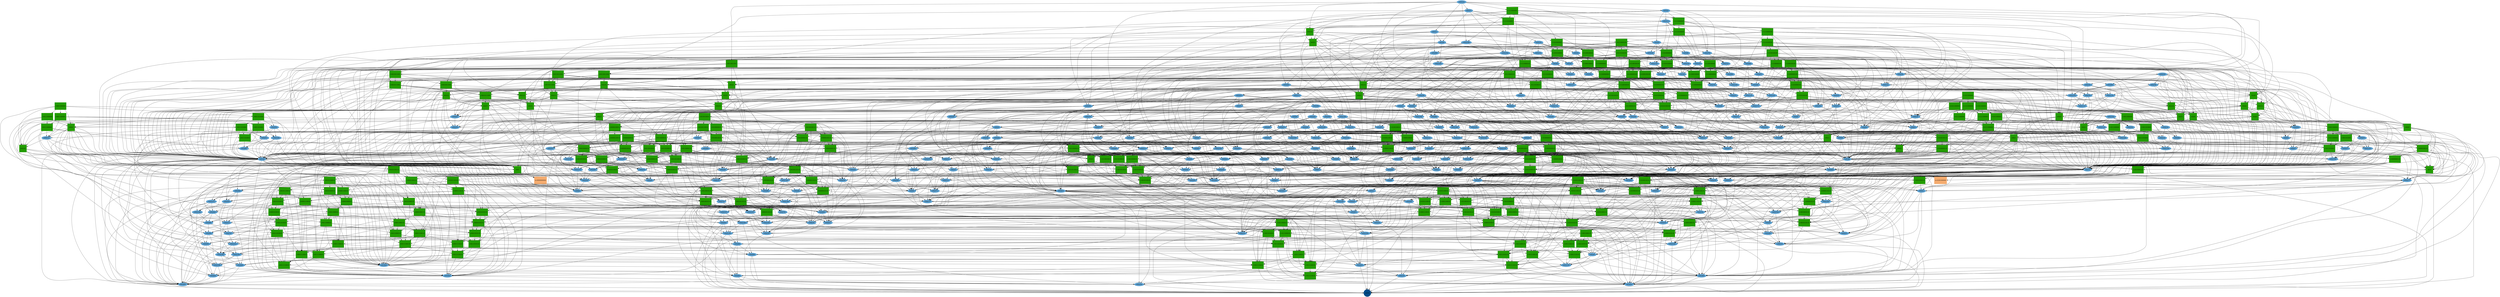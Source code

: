 /* Graphviz file generated by GINsim - 14 janvier 2015 14:25:15 CET */

digraph G {859 [label="i-00010100010", shape=box,style=filled, width="1.1", height="1.1",color="#229C00"];1404 [label="i-11000100001", shape=box,style=filled, width="1.1", height="1.1",color="#229C00"];816 [label="ct#4(1)", shape=ellipse,style=filled,color="#5DA1D0"];1208 [label="i-00000100010", shape=box,style=filled, width="1.1", height="1.1",color="#229C00"];181 [label="ct#2(1)", shape=ellipse,style=filled,color="#5DA1D0"];1305 [label="i-11110000000", shape=box,style=filled, width="1.1", height="1.1",color="#229C00"];1013 [label="ct#2(2)", shape=ellipse,style=filled,color="#5DA1D0"];1191 [label="ct#2(3)", shape=ellipse,style=filled,color="#5DA1D0"];1037 [label="ct#8(1)", shape=ellipse,style=filled,color="#5DA1D0"];50 [label="ct#2(4)", shape=ellipse,style=filled,color="#5DA1D0"];1204 [label="i-00000010010", shape=box,style=filled, width="1.1", height="1.1",color="#229C00"];123 [label="ct#2(5)", shape=ellipse,style=filled,color="#5DA1D0"];765 [label="ct#4(2)", shape=ellipse,style=filled,color="#5DA1D0"];1061 [label="i-00110100110", shape=box,style=filled, width="1.1", height="1.1",color="#229C00"];1212 [label="ct#2(6)", shape=ellipse,style=filled,color="#5DA1D0"];1244 [label="ct#2(7)", shape=ellipse,style=filled,color="#5DA1D0"];962 [label="i#4(1)", shape=box,style=filled, width="1.1", height="1.1",color="#229C00"];1346 [label="i-01011000001", shape=box,style=filled, width="1.1", height="1.1",color="#229C00"];1235 [label="ct#2(8)", shape=ellipse,style=filled,color="#5DA1D0"];1106 [label="i-00110010010", shape=box,style=filled, width="1.1", height="1.1",color="#229C00"];1236 [label="ct#4(3)", shape=ellipse,style=filled,color="#5DA1D0"];1446 [label="ct#3(1)", shape=ellipse,style=filled,color="#5DA1D0"];313 [label="i-00011110110", shape=box,style=filled, width="1.1", height="1.1",color="#229C00"];1385 [label="ct#3(2)", shape=ellipse,style=filled,color="#5DA1D0"];1319 [label="i-10011010000", shape=box,style=filled, width="1.1", height="1.1",color="#229C00"];1010 [label="i#4(2)", shape=box,style=filled, width="1.1", height="1.1",color="#229C00"];1420 [label="ct#2(9)", shape=ellipse,style=filled,color="#5DA1D0"];452 [label="i#15", shape=box,style=filled, width="1.1", height="1.1",color="#229C00"];861 [label="i-10111000110", shape=box,style=filled, width="1.1", height="1.1",color="#229C00"];1452 [label="ct#2(10)", shape=ellipse,style=filled,color="#5DA1D0"];1194 [label="ct#2(11)", shape=ellipse,style=filled,color="#5DA1D0"];397 [label="ct#2(13)", shape=ellipse,style=filled,color="#5DA1D0"];1286 [label="ct#2(12)", shape=ellipse,style=filled,color="#5DA1D0"];1169 [label="i-01100100100", shape=box,style=filled, width="1.1", height="1.1",color="#229C00"];1432 [label="ct#3(3)", shape=ellipse,style=filled,color="#5DA1D0"];1316 [label="ct#2(14)", shape=ellipse,style=filled,color="#5DA1D0"];60 [label="i-10111010110", shape=box,style=filled, width="1.1", height="1.1",color="#229C00"];965 [label="ct#8(2)", shape=ellipse,style=filled,color="#5DA1D0"];1140 [label="i-10100100110", shape=box,style=filled, width="1.1", height="1.1",color="#229C00"];430 [label="ct#2(15)", shape=ellipse,style=filled,color="#5DA1D0"];794 [label="i-10111100010", shape=box,style=filled, width="1.1", height="1.1",color="#229C00"];191 [label="i-10101110010", shape=box,style=filled, width="1.1", height="1.1",color="#229C00"];120 [label="i-10110110110", shape=box,style=filled, width="1.1", height="1.1",color="#229C00"];3 [label="ct#2(16)", shape=ellipse,style=filled,color="#5DA1D0"];1189 [label="ct#2(17)", shape=ellipse,style=filled,color="#5DA1D0"];1154 [label="ct#4(4)", shape=ellipse,style=filled,color="#5DA1D0"];787 [label="ct#2(18)", shape=ellipse,style=filled,color="#5DA1D0"];1271 [label="i-01110000101", shape=box,style=filled, width="1.1", height="1.1",color="#229C00"];1353 [label="ct#3(4)", shape=ellipse,style=filled,color="#5DA1D0"];41 [label="ct#2(19)", shape=ellipse,style=filled,color="#5DA1D0"];1386 [label="i-00110011000", shape=box,style=filled, width="1.1", height="1.1",color="#229C00"];827 [label="i#4(3)", shape=box,style=filled, width="1.1", height="1.1",color="#229C00"];1027 [label="ct#2(20)", shape=ellipse,style=filled,color="#5DA1D0"];1281 [label="ct#2(21)", shape=ellipse,style=filled,color="#5DA1D0"];402 [label="i-00100010110", shape=box,style=filled, width="1.1", height="1.1",color="#229C00"];881 [label="i#2(1)", shape=box,style=filled, width="1.1", height="1.1",color="#229C00"];1202 [label="i-10100100010", shape=box,style=filled, width="1.1", height="1.1",color="#229C00"];1370 [label="ct#3(5)", shape=ellipse,style=filled,color="#5DA1D0"];875 [label="i-00111000010", shape=box,style=filled, width="1.1", height="1.1",color="#229C00"];1215 [label="ct#2(22)", shape=ellipse,style=filled,color="#5DA1D0"];421 [label="i-00101110010", shape=box,style=filled, width="1.1", height="1.1",color="#229C00"];1348 [label="i-11111000001", shape=box,style=filled, width="1.1", height="1.1",color="#229C00"];891 [label="ct#4(5)", shape=ellipse,style=filled,color="#5DA1D0"];804 [label="i-00111100110", shape=box,style=filled, width="1.1", height="1.1",color="#229C00"];1260 [label="ct#4(6)", shape=ellipse,style=filled,color="#5DA1D0"];1102 [label="ct#2(23)", shape=ellipse,style=filled,color="#5DA1D0"];167 [label="i-10001110110", shape=box,style=filled, width="1.1", height="1.1",color="#229C00"];1226 [label="ct#2(24)", shape=ellipse,style=filled,color="#5DA1D0"];810 [label="i-10011100010", shape=box,style=filled, width="1.1", height="1.1",color="#229C00"];711 [label="ct#16(1)", shape=ellipse,style=filled,color="#5DA1D0"];1302 [label="i#2(2)", shape=box,style=filled, width="1.1", height="1.1",color="#229C00"];884 [label="ct#8(3)", shape=ellipse,style=filled,color="#5DA1D0"];1029 [label="ct#2(25)", shape=ellipse,style=filled,color="#5DA1D0"];138 [label="i-10000010110", shape=box,style=filled, width="1.1", height="1.1",color="#229C00"];1371 [label="i-00010011000", shape=box,style=filled, width="1.1", height="1.1",color="#229C00"];1213 [label="i-00100110010", shape=box,style=filled, width="1.1", height="1.1",color="#229C00"];1443 [label="ct#3(6)", shape=ellipse,style=filled,color="#5DA1D0"];955 [label="i-10101100110", shape=box,style=filled, width="1.1", height="1.1",color="#229C00"];345 [label="ct#2(26)", shape=ellipse,style=filled,color="#5DA1D0"];1160 [label="ct#4(7)", shape=ellipse,style=filled,color="#5DA1D0"];1206 [label="ct#2(27)", shape=ellipse,style=filled,color="#5DA1D0"];1326 [label="i-10111000001", shape=box,style=filled, width="1.1", height="1.1",color="#229C00"];116 [label="ct#2(28)", shape=ellipse,style=filled,color="#5DA1D0"];763 [label="ct#4(8)", shape=ellipse,style=filled,color="#5DA1D0"];800 [label="i-00111100010", shape=box,style=filled, width="1.1", height="1.1",color="#229C00"];1133 [label="i-00101000010", shape=box,style=filled, width="1.1", height="1.1",color="#229C00"];190 [label="i-10101010010", shape=box,style=filled, width="1.1", height="1.1",color="#229C00"];902 [label="ct#8(4)", shape=ellipse,style=filled,color="#5DA1D0"];1138 [label="i-00100000110", shape=box,style=filled, width="1.1", height="1.1",color="#229C00"];1148 [label="ct#2(29)", shape=ellipse,style=filled,color="#5DA1D0"];786 [label="ct#2(30)", shape=ellipse,style=filled,color="#5DA1D0"];1067 [label="ct#8(5)", shape=ellipse,style=filled,color="#5DA1D0"];874 [label="i-10010000010", shape=box,style=filled, width="1.1", height="1.1",color="#229C00"];355 [label="i-00000010110", shape=box,style=filled, width="1.1", height="1.1",color="#229C00"];1268 [label="ct#2(31)", shape=ellipse,style=filled,color="#5DA1D0"];852 [label="ct#4(9)", shape=ellipse,style=filled,color="#5DA1D0"];1012 [label="i-01010000100", shape=box,style=filled, width="1.1", height="1.1",color="#229C00"];1345 [label="ct#2(32)", shape=ellipse,style=filled,color="#5DA1D0"];1195 [label="i-10000110010", shape=box,style=filled, width="1.1", height="1.1",color="#229C00"];118 [label="ct#2(33)", shape=ellipse,style=filled,color="#5DA1D0"];845 [label="ct#8(6)", shape=ellipse,style=filled,color="#5DA1D0"];824 [label="ct#4(10)", shape=ellipse,style=filled,color="#5DA1D0"];1451 [label="ct#2(34)", shape=ellipse,style=filled,color="#5DA1D0"];844 [label="ct#2(35)", shape=ellipse,style=filled,color="#5DA1D0"];1192 [label="i-10000010010", shape=box,style=filled, width="1.1", height="1.1",color="#229C00"];1168 [label="i-01100100101", shape=box,style=filled, width="1.1", height="1.1",color="#229C00"];811 [label="i-00011100010", shape=box,style=filled, width="1.1", height="1.1",color="#229C00"];996 [label="ct#8(7)", shape=ellipse,style=filled,color="#5DA1D0"];1458 [label="ct#3(7)", shape=ellipse,style=filled,color="#5DA1D0"];463 [label="ct#64(1)", shape=ellipse,style=filled,color="#5DA1D0"];855 [label="i-00010110010", shape=box,style=filled, width="1.1", height="1.1",color="#229C00"];1023 [label="ct#4(11)", shape=ellipse,style=filled,color="#5DA1D0"];964 [label="ct#2(36)", shape=ellipse,style=filled,color="#5DA1D0"];272 [label="ct#16(2)", shape=ellipse,style=filled,color="#5DA1D0"];192 [label="i-10101110110", shape=box,style=filled, width="1.1", height="1.1",color="#229C00"];1171 [label="ct#4(12)", shape=ellipse,style=filled,color="#5DA1D0"];212 [label="ct#2(37)", shape=ellipse,style=filled,color="#5DA1D0"];862 [label="i-00111000110", shape=box,style=filled, width="1.1", height="1.1",color="#229C00"];1157 [label="ct#4(13)", shape=ellipse,style=filled,color="#5DA1D0"];1421 [label="i-11100100001", shape=box,style=filled, width="1.1", height="1.1",color="#229C00"];856 [label="ct#4(15)", shape=ellipse,style=filled,color="#5DA1D0"];1340 [label="ct#4(14)", shape=ellipse,style=filled,color="#5DA1D0"];1269 [label="ct#2(38)", shape=ellipse,style=filled,color="#5DA1D0"];53 [label="ct#16(3)", shape=ellipse,style=filled,color="#5DA1D0"];1165 [label="ct#2(39)", shape=ellipse,style=filled,color="#5DA1D0"];978 [label="ct#4(16)", shape=ellipse,style=filled,color="#5DA1D0"];63 [label="i-10011010110", shape=box,style=filled, width="1.1", height="1.1",color="#229C00"];1273 [label="ct#2(40)", shape=ellipse,style=filled,color="#5DA1D0"];770 [label="i-11000000000", shape=box,style=filled, width="1.1", height="1.1",color="#229C00"];878 [label="i-00010010010", shape=box,style=filled, width="1.1", height="1.1",color="#229C00"];1266 [label="ct#2(41)", shape=ellipse,style=filled,color="#5DA1D0"];1427 [label="i-11110000001", shape=box,style=filled, width="1.1", height="1.1",color="#229C00"];922 [label="i-10101000010", shape=box,style=filled, width="1.1", height="1.1",color="#229C00"];423 [label="i-00100110110", shape=box,style=filled, width="1.1", height="1.1",color="#229C00"];351 [label="i-00001010010", shape=box,style=filled, width="1.1", height="1.1",color="#229C00"];743 [label="ct#8(8)", shape=ellipse,style=filled,color="#5DA1D0"];1187 [label="i-01110100101", shape=box,style=filled, width="1.1", height="1.1",color="#229C00"];1054 [label="ct#4(17)", shape=ellipse,style=filled,color="#5DA1D0"];1313 [label="i-00111010000", shape=box,style=filled, width="1.1", height="1.1",color="#229C00"];803 [label="i-10111100110", shape=box,style=filled, width="1.1", height="1.1",color="#229C00"];107 [label="ct#4(18)", shape=ellipse,style=filled,color="#5DA1D0"];58 [label="i-10111110010", shape=box,style=filled, width="1.1", height="1.1",color="#229C00"];1314 [label="i-00111000001", shape=box,style=filled, width="1.1", height="1.1",color="#229C00"];420 [label="i-00101010010", shape=box,style=filled, width="1.1", height="1.1",color="#229C00"];1318 [label="i-10011010001", shape=box,style=filled, width="1.1", height="1.1",color="#229C00"];1030 [label="i#2(3)", shape=box,style=filled, width="1.1", height="1.1",color="#229C00"];1053 [label="i-11010000000", shape=box,style=filled, width="1.1", height="1.1",color="#229C00"];409 [label="ct#2(42)", shape=ellipse,style=filled,color="#5DA1D0"];1407 [label="i-11010100001", shape=box,style=filled, width="1.1", height="1.1",color="#229C00"];1304 [label="i-11110000100", shape=box,style=filled, width="1.1", height="1.1",color="#229C00"];1351 [label="i-11011000000", shape=box,style=filled, width="1.1", height="1.1",color="#229C00"];1322 [label="i-00011010001", shape=box,style=filled, width="1.1", height="1.1",color="#229C00"];1380 [label="ct#3(8)", shape=ellipse,style=filled,color="#5DA1D0"];1183 [label="ct#2(43)", shape=ellipse,style=filled,color="#5DA1D0"];742 [label="ct#2(44)", shape=ellipse,style=filled,color="#5DA1D0"];1327 [label="i-10111000000", shape=box,style=filled, width="1.1", height="1.1",color="#229C00"];1257 [label="ct#4(19)", shape=ellipse,style=filled,color="#5DA1D0"];675 [label="ct#32(1)", shape=ellipse,style=filled,color="#5DA1D0"];193 [label="i-10000110110", shape=box,style=filled, width="1.1", height="1.1",color="#229C00"];61 [label="i-10011110010", shape=box,style=filled, width="1.1", height="1.1",color="#229C00"];1114 [label="i#2(4)", shape=box,style=filled, width="1.1", height="1.1",color="#229C00"];1324 [label="i-00011000001", shape=box,style=filled, width="1.1", height="1.1",color="#229C00"];977 [label="ct#2(45)", shape=ellipse,style=filled,color="#5DA1D0"];1126 [label="i-00000000110", shape=box,style=filled, width="1.1", height="1.1",color="#229C00"];1097 [label="i-00110100010", shape=box,style=filled, width="1.1", height="1.1",color="#229C00"];1337 [label="i-01111000001", shape=box,style=filled, width="1.1", height="1.1",color="#229C00"];153 [label="ct#2(46)", shape=ellipse,style=filled,color="#5DA1D0"];1278 [label="ct#4(20)", shape=ellipse,style=filled,color="#5DA1D0"];451 [label="ss-01001000000", shape=box,style=filled, width="1.1", height="1.1",color="#F5AC6F"];871 [label="i-10011000010", shape=box,style=filled, width="1.1", height="1.1",color="#229C00"];1221 [label="ct#2(48)", shape=ellipse,style=filled,color="#5DA1D0"];1274 [label="ct#2(47)", shape=ellipse,style=filled,color="#5DA1D0"];1134 [label="i-00101100010", shape=box,style=filled, width="1.1", height="1.1",color="#229C00"];1103 [label="i-10110010010", shape=box,style=filled, width="1.1", height="1.1",color="#229C00"];104 [label="ct#4(21)", shape=ellipse,style=filled,color="#5DA1D0"];956 [label="ct#8(9)", shape=ellipse,style=filled,color="#5DA1D0"];1201 [label="i-10100110010", shape=box,style=filled, width="1.1", height="1.1",color="#229C00"];83 [label="ct#8(10)", shape=ellipse,style=filled,color="#5DA1D0"];1349 [label="i-11111000000", shape=box,style=filled, width="1.1", height="1.1",color="#229C00"];1082 [label="ct#2(49)", shape=ellipse,style=filled,color="#5DA1D0"];1392 [label="ct#2(50)", shape=ellipse,style=filled,color="#5DA1D0"];1287 [label="i#2(5)", shape=box,style=filled, width="1.1", height="1.1",color="#229C00"];1310 [label="ct#2(51)", shape=ellipse,style=filled,color="#5DA1D0"];1125 [label="i-10000000110", shape=box,style=filled, width="1.1", height="1.1",color="#229C00"];393 [label="i-00110010110", shape=box,style=filled, width="1.1", height="1.1",color="#229C00"];332 [label="ct#2(52)", shape=ellipse,style=filled,color="#5DA1D0"];895 [label="i#2(6)", shape=box,style=filled, width="1.1", height="1.1",color="#229C00"];408 [label="ct#2(54)", shape=ellipse,style=filled,color="#5DA1D0"];1320 [label="ct#2(53)", shape=ellipse,style=filled,color="#5DA1D0"];795 [label="ct#16(4)", shape=ellipse,style=filled,color="#5DA1D0"];333 [label="ct#2(55)", shape=ellipse,style=filled,color="#5DA1D0"];1062 [label="ct#4(22)", shape=ellipse,style=filled,color="#5DA1D0"];1152 [label="ct#4(23)", shape=ellipse,style=filled,color="#5DA1D0"];1176 [label="ct#4(24)", shape=ellipse,style=filled,color="#5DA1D0"];1429 [label="ct#3(9)", shape=ellipse,style=filled,color="#5DA1D0"];1356 [label="ct#3(10)", shape=ellipse,style=filled,color="#5DA1D0"];757 [label="ct#4(25)", shape=ellipse,style=filled,color="#5DA1D0"];1382 [label="ct#3(11)", shape=ellipse,style=filled,color="#5DA1D0"];750 [label="ct#8(11)", shape=ellipse,style=filled,color="#5DA1D0"];312 [label="i-00111110110", shape=box,style=filled, width="1.1", height="1.1",color="#229C00"];1222 [label="ct#4(26)", shape=ellipse,style=filled,color="#5DA1D0"];1190 [label="ct#2(56)", shape=ellipse,style=filled,color="#5DA1D0"];1163 [label="ct#2(57)", shape=ellipse,style=filled,color="#5DA1D0"];1368 [label="i-00010111000", shape=box,style=filled, width="1.1", height="1.1",color="#229C00"];958 [label="i#4(4)", shape=box,style=filled, width="1.1", height="1.1",color="#229C00"];1066 [label="ct#2(58)", shape=ellipse,style=filled,color="#5DA1D0"];1447 [label="i-00010011001", shape=box,style=filled, width="1.1", height="1.1",color="#229C00"];805 [label="ct#8(12)", shape=ellipse,style=filled,color="#5DA1D0"];1225 [label="ct#2(59)", shape=ellipse,style=filled,color="#5DA1D0"];307 [label="ct#2(60)", shape=ellipse,style=filled,color="#5DA1D0"];1150 [label="i-01100000100", shape=box,style=filled, width="1.1", height="1.1",color="#229C00"];1099 [label="i-10110000110", shape=box,style=filled, width="1.1", height="1.1",color="#229C00"];1285 [label="i-11100100000", shape=box,style=filled, width="1.1", height="1.1",color="#229C00"];594 [label="ct#32(2)", shape=ellipse,style=filled,color="#5DA1D0"];1107 [label="i-00110000010", shape=box,style=filled, width="1.1", height="1.1",color="#229C00"];1403 [label="ct#2(61)", shape=ellipse,style=filled,color="#5DA1D0"];349 [label="i-00111010010", shape=box,style=filled, width="1.1", height="1.1",color="#229C00"];1077 [label="i-10110110010", shape=box,style=filled, width="1.1", height="1.1",color="#229C00"];1209 [label="ct#2(62)", shape=ellipse,style=filled,color="#5DA1D0"];1217 [label="ct#2(63)", shape=ellipse,style=filled,color="#5DA1D0"];1294 [label="i-11100000101", shape=box,style=filled, width="1.1", height="1.1",color="#229C00"];1028 [label="i-11000100000", shape=box,style=filled, width="1.1", height="1.1",color="#229C00"];904 [label="ct#32(3)", shape=ellipse,style=filled,color="#5DA1D0"];509 [label="ct#64(2)", shape=ellipse,style=filled,color="#5DA1D0"];152 [label="ct#2(64)", shape=ellipse,style=filled,color="#5DA1D0"];1234 [label="ct#2(65)", shape=ellipse,style=filled,color="#5DA1D0"];1342 [label="ct#4(27)", shape=ellipse,style=filled,color="#5DA1D0"];814 [label="i-00011100110", shape=box,style=filled, width="1.1", height="1.1",color="#229C00"];1049 [label="i-11010100000", shape=box,style=filled, width="1.1", height="1.1",color="#229C00"];4 [label="ca#32", shape=circle,style=filled, width="1.1", height="1.1",color="#004B88"];1311 [label="ct#2(66)", shape=ellipse,style=filled,color="#5DA1D0"];125 [label="ct#2(67)", shape=ellipse,style=filled,color="#5DA1D0"];1293 [label="i-11000100100", shape=box,style=filled, width="1.1", height="1.1",color="#229C00"];132 [label="i-10101010110", shape=box,style=filled, width="1.1", height="1.1",color="#229C00"];422 [label="i-00101110110", shape=box,style=filled, width="1.1", height="1.1",color="#229C00"];211 [label="i#47", shape=box,style=filled, width="1.1", height="1.1",color="#229C00"];1253 [label="i#4(5)", shape=box,style=filled, width="1.1", height="1.1",color="#229C00"];1254 [label="ct#2(68)", shape=ellipse,style=filled,color="#5DA1D0"];1297 [label="i-11100100100", shape=box,style=filled, width="1.1", height="1.1",color="#229C00"];1233 [label="ct#2(69)", shape=ellipse,style=filled,color="#5DA1D0"];1298 [label="i-11110100101", shape=box,style=filled, width="1.1", height="1.1",color="#229C00"];326 [label="ct#2(70)", shape=ellipse,style=filled,color="#5DA1D0"];1245 [label="ct#4(28)", shape=ellipse,style=filled,color="#5DA1D0"];981 [label="ct#16(5)", shape=ellipse,style=filled,color="#5DA1D0"];64 [label="i-10001010110", shape=box,style=filled, width="1.1", height="1.1",color="#229C00"];872 [label="ct#2(71)", shape=ellipse,style=filled,color="#5DA1D0"];782 [label="ct#4(29)", shape=ellipse,style=filled,color="#5DA1D0"];151 [label="ct#2(72)", shape=ellipse,style=filled,color="#5DA1D0"];1214 [label="i-00100100010", shape=box,style=filled, width="1.1", height="1.1",color="#229C00"];914 [label="i-10001000010", shape=box,style=filled, width="1.1", height="1.1",color="#229C00"];392 [label="ct#2(73)", shape=ellipse,style=filled,color="#5DA1D0"];1199 [label="i-10100000010", shape=box,style=filled, width="1.1", height="1.1",color="#229C00"];354 [label="i-00010010110", shape=box,style=filled, width="1.1", height="1.1",color="#229C00"];388 [label="ct#2(74)", shape=ellipse,style=filled,color="#5DA1D0"];1019 [label="ct#2(75)", shape=ellipse,style=filled,color="#5DA1D0"];1437 [label="ct#2(76)", shape=ellipse,style=filled,color="#5DA1D0"];356 [label="i-00000110110", shape=box,style=filled, width="1.1", height="1.1",color="#229C00"];431 [label="ct#168", shape=ellipse,style=filled,color="#5DA1D0"];1003 [label="ct#8(13)", shape=ellipse,style=filled,color="#5DA1D0"];876 [label="i-00011000010", shape=box,style=filled, width="1.1", height="1.1",color="#229C00"];1109 [label="i#2(7)", shape=box,style=filled, width="1.1", height="1.1",color="#229C00"];1149 [label="i-01100000101", shape=box,style=filled, width="1.1", height="1.1",color="#229C00"];828 [label="ct#2(77)", shape=ellipse,style=filled,color="#5DA1D0"];59 [label="i-10111110110", shape=box,style=filled, width="1.1", height="1.1",color="#229C00"];1230 [label="ct#4(30)", shape=ellipse,style=filled,color="#5DA1D0"];1436 [label="ct#2(78)", shape=ellipse,style=filled,color="#5DA1D0"];1210 [label="i-00100010010", shape=box,style=filled, width="1.1", height="1.1",color="#229C00"];1 [label="ct#172", shape=ellipse,style=filled,color="#5DA1D0"];819 [label="i-10010100110", shape=box,style=filled, width="1.1", height="1.1",color="#229C00"];1301 [label="ct#2(79)", shape=ellipse,style=filled,color="#5DA1D0"];916 [label="i-10001100110", shape=box,style=filled, width="1.1", height="1.1",color="#229C00"];1200 [label="ct#2(80)", shape=ellipse,style=filled,color="#5DA1D0"];1296 [label="i-11100100101", shape=box,style=filled, width="1.1", height="1.1",color="#229C00"];1167 [label="ct#2(81)", shape=ellipse,style=filled,color="#5DA1D0"];47 [label="ct#2(82)", shape=ellipse,style=filled,color="#5DA1D0"];823 [label="i-00010100110", shape=box,style=filled, width="1.1", height="1.1",color="#229C00"];1248 [label="ct#4(31)", shape=ellipse,style=filled,color="#5DA1D0"];97 [label="ct#8(14)", shape=ellipse,style=filled,color="#5DA1D0"];1083 [label="ct#8(15)", shape=ellipse,style=filled,color="#5DA1D0"];0 [label="ss-00000000000", shape=box,style=filled, width="1.1", height="1.1",color="#F5AC6F"];1113 [label="i#4(6)", shape=box,style=filled, width="1.1", height="1.1",color="#229C00"];1303 [label="i-11110000101", shape=box,style=filled, width="1.1", height="1.1",color="#229C00"];62 [label="i-10011110110", shape=box,style=filled, width="1.1", height="1.1",color="#229C00"];288 [label="ct#8(16)", shape=ellipse,style=filled,color="#5DA1D0"];215 [label="ct#2(83)", shape=ellipse,style=filled,color="#5DA1D0"];1329 [label="i-10011000000", shape=box,style=filled, width="1.1", height="1.1",color="#229C00"];1198 [label="i-10100010010", shape=box,style=filled, width="1.1", height="1.1",color="#229C00"];896 [label="i#2(8)", shape=box,style=filled, width="1.1", height="1.1",color="#229C00"];1135 [label="i-00101100110", shape=box,style=filled, width="1.1", height="1.1",color="#229C00"];1151 [label="ct#2(84)", shape=ellipse,style=filled,color="#5DA1D0"];310 [label="i-00111110010", shape=box,style=filled, width="1.1", height="1.1",color="#229C00"];1242 [label="ct#2(85)", shape=ellipse,style=filled,color="#5DA1D0"];1166 [label="ct#2(86)", shape=ellipse,style=filled,color="#5DA1D0"];1015 [label="ct#4(32)", shape=ellipse,style=filled,color="#5DA1D0"];1048 [label="i-11010100100", shape=box,style=filled, width="1.1", height="1.1",color="#229C00"];1170 [label="ct#2(87)", shape=ellipse,style=filled,color="#5DA1D0"];1074 [label="ct#4(33)", shape=ellipse,style=filled,color="#5DA1D0"];1255 [label="ct#4(34)", shape=ellipse,style=filled,color="#5DA1D0"];888 [label="i#8(1)", shape=box,style=filled, width="1.1", height="1.1",color="#229C00"];1393 [label="i-11100000001", shape=box,style=filled, width="1.1", height="1.1",color="#229C00"];1376 [label="ct#2(88)", shape=ellipse,style=filled,color="#5DA1D0"];820 [label="ct#4(35)", shape=ellipse,style=filled,color="#5DA1D0"];1122 [label="i-00001100010", shape=box,style=filled, width="1.1", height="1.1",color="#229C00"];1227 [label="ct#4(36)", shape=ellipse,style=filled,color="#5DA1D0"];1350 [label="i-11011000001", shape=box,style=filled, width="1.1", height="1.1",color="#229C00"];1119 [label="i-00001000110", shape=box,style=filled, width="1.1", height="1.1",color="#229C00"];1021 [label="ct#4(37)", shape=ellipse,style=filled,color="#5DA1D0"];1284 [label="ct#2(89)", shape=ellipse,style=filled,color="#5DA1D0"];976 [label="ct#2(90)", shape=ellipse,style=filled,color="#5DA1D0"];1328 [label="i-10011000001", shape=box,style=filled, width="1.1", height="1.1",color="#229C00"];1315 [label="i-00111000000", shape=box,style=filled, width="1.1", height="1.1",color="#229C00"];706 [label="ct#4(38)", shape=ellipse,style=filled,color="#5DA1D0"];860 [label="i#4(7)", shape=box,style=filled, width="1.1", height="1.1",color="#229C00"];1211 [label="i-00100000010", shape=box,style=filled, width="1.1", height="1.1",color="#229C00"];42 [label="ct#2(91)", shape=ellipse,style=filled,color="#5DA1D0"];334 [label="ct#2(92)", shape=ellipse,style=filled,color="#5DA1D0"];1292 [label="i-11000000100", shape=box,style=filled, width="1.1", height="1.1",color="#229C00"];774 [label="ct#4(39)", shape=ellipse,style=filled,color="#5DA1D0"];1461 [label="ct#3(12)", shape=ellipse,style=filled,color="#5DA1D0"];813 [label="i-10011100110", shape=box,style=filled, width="1.1", height="1.1",color="#229C00"];776 [label="ct#4(40)", shape=ellipse,style=filled,color="#5DA1D0"];932 [label="ct#32(4)", shape=ellipse,style=filled,color="#5DA1D0"];1239 [label="ct#4(41)", shape=ellipse,style=filled,color="#5DA1D0"];894 [label="i#4(8)", shape=box,style=filled, width="1.1", height="1.1",color="#229C00"];1117 [label="i#2(9)", shape=box,style=filled, width="1.1", height="1.1",color="#229C00"];352 [label="i-00001110010", shape=box,style=filled, width="1.1", height="1.1",color="#229C00"];155 [label="ct#2(93)", shape=ellipse,style=filled,color="#5DA1D0"];1052 [label="i-11010000100", shape=box,style=filled, width="1.1", height="1.1",color="#229C00"];178 [label="ct#2(94)", shape=ellipse,style=filled,color="#5DA1D0"];1185 [label="ct#2(95)", shape=ellipse,style=filled,color="#5DA1D0"];335 [label="ct#2(96)", shape=ellipse,style=filled,color="#5DA1D0"];1270 [label="ct#2(97)", shape=ellipse,style=filled,color="#5DA1D0"];1141 [label="i-00100100110", shape=box,style=filled, width="1.1", height="1.1",color="#229C00"];401 [label="ct#2(98)", shape=ellipse,style=filled,color="#5DA1D0"];906 [label="i-10101000110", shape=box,style=filled, width="1.1", height="1.1",color="#229C00"];1408 [label="ct#2(99)", shape=ellipse,style=filled,color="#5DA1D0"];759 [label="ct#4(42)", shape=ellipse,style=filled,color="#5DA1D0"];1263 [label="ct#4(43)", shape=ellipse,style=filled,color="#5DA1D0"];882 [label="i#4(9)", shape=box,style=filled, width="1.1", height="1.1",color="#229C00"];1058 [label="ct#4(44)", shape=ellipse,style=filled,color="#5DA1D0"];829 [label="ct#8(17)", shape=ellipse,style=filled,color="#5DA1D0"];389 [label="i-00110110110", shape=box,style=filled, width="1.1", height="1.1",color="#229C00"];1405 [label="ct#2(100)", shape=ellipse,style=filled,color="#5DA1D0"];1115 [label="i#2(10)", shape=box,style=filled, width="1.1", height="1.1",color="#229C00"];1205 [label="i-00000000010", shape=box,style=filled, width="1.1", height="1.1",color="#229C00"];705 [label="ct#2(101)", shape=ellipse,style=filled,color="#5DA1D0"];163 [label="i-10111010010", shape=box,style=filled, width="1.1", height="1.1",color="#229C00"];1325 [label="i-00011000000", shape=box,style=filled, width="1.1", height="1.1",color="#229C00"];1422 [label="ct#2(102)", shape=ellipse,style=filled,color="#5DA1D0"];900 [label="i#2(11)", shape=box,style=filled, width="1.1", height="1.1",color="#229C00"];1375 [label="ct#2(103)", shape=ellipse,style=filled,color="#5DA1D0"];1203 [label="ct#2(104)", shape=ellipse,style=filled,color="#5DA1D0"];1323 [label="i-00011010000", shape=box,style=filled, width="1.1", height="1.1",color="#229C00"];316 [label="ct#2(105)", shape=ellipse,style=filled,color="#5DA1D0"];329 [label="i-00001010110", shape=box,style=filled, width="1.1", height="1.1",color="#229C00"];1147 [label="ct#2(106)", shape=ellipse,style=filled,color="#5DA1D0"];1309 [label="i-10111010000", shape=box,style=filled, width="1.1", height="1.1",color="#229C00"];180 [label="ct#2(107)", shape=ellipse,style=filled,color="#5DA1D0"];1182 [label="ct#2(108)", shape=ellipse,style=filled,color="#5DA1D0"];119 [label="i-10010110110", shape=box,style=filled, width="1.1", height="1.1",color="#229C00"];708 [label="ct#4(45)", shape=ellipse,style=filled,color="#5DA1D0"];166 [label="i-10001110010", shape=box,style=filled, width="1.1", height="1.1",color="#229C00"];1331 [label="ct#4(46)", shape=ellipse,style=filled,color="#5DA1D0"];213 [label="ct#140", shape=ellipse,style=filled,color="#5DA1D0"];905 [label="i-10001000110", shape=box,style=filled, width="1.1", height="1.1",color="#229C00"];1295 [label="i-11100000100", shape=box,style=filled, width="1.1", height="1.1",color="#229C00"];1057 [label="i-10110100110", shape=box,style=filled, width="1.1", height="1.1",color="#229C00"];1216 [label="ct#2(109)", shape=ellipse,style=filled,color="#5DA1D0"];1065 [label="i#4(10)", shape=box,style=filled, width="1.1", height="1.1",color="#229C00"];870 [label="i-10111000010", shape=box,style=filled, width="1.1", height="1.1",color="#229C00"];789 [label="ct#16(6)", shape=ellipse,style=filled,color="#5DA1D0"];1441 [label="ct#3(13)", shape=ellipse,style=filled,color="#5DA1D0"];1146 [label="i-01000100100", shape=box,style=filled, width="1.1", height="1.1",color="#229C00"];1361 [label="ct#2(110)", shape=ellipse,style=filled,color="#5DA1D0"];1360 [label="ct#2(111)", shape=ellipse,style=filled,color="#5DA1D0"];1184 [label="ct#2(112)", shape=ellipse,style=filled,color="#5DA1D0"];1330 [label="ct#2(113)", shape=ellipse,style=filled,color="#5DA1D0"];1188 [label="i-01110100100", shape=box,style=filled, width="1.1", height="1.1",color="#229C00"];1365 [label="ct#3(14)", shape=ellipse,style=filled,color="#5DA1D0"];328 [label="i-00011010110", shape=box,style=filled, width="1.1", height="1.1",color="#229C00"];773 [label="ct#2(114)", shape=ellipse,style=filled,color="#5DA1D0"];769 [label="ct#2(115)", shape=ellipse,style=filled,color="#5DA1D0"];1011 [label="ct#2(116)", shape=ellipse,style=filled,color="#5DA1D0"];1333 [label="ct#4(47)", shape=ellipse,style=filled,color="#5DA1D0"];429 [label="ct#2(117)", shape=ellipse,style=filled,color="#5DA1D0"];1456 [label="ct#3(15)", shape=ellipse,style=filled,color="#5DA1D0"];48 [label="ct#2(119)", shape=ellipse,style=filled,color="#5DA1D0"];154 [label="ct#2(118)", shape=ellipse,style=filled,color="#5DA1D0"];1321 [label="ct#2(120)", shape=ellipse,style=filled,color="#5DA1D0"];410 [label="ct#2(121)", shape=ellipse,style=filled,color="#5DA1D0"];915 [label="i-10001100010", shape=box,style=filled, width="1.1", height="1.1",color="#229C00"];340 [label="ct#2(123)", shape=ellipse,style=filled,color="#5DA1D0"];1317 [label="ct#2(122)", shape=ellipse,style=filled,color="#5DA1D0"];1035 [label="ct#8(18)", shape=ellipse,style=filled,color="#5DA1D0"];788 [label="i-11100000000", shape=box,style=filled, width="1.1", height="1.1",color="#229C00"];1090 [label="ct#4(48)", shape=ellipse,style=filled,color="#5DA1D0"];1045 [label="ct#4(49)", shape=ellipse,style=filled,color="#5DA1D0"];1143 [label="ct#2(124)", shape=ellipse,style=filled,color="#5DA1D0"];836 [label="ct#4(50)", shape=ellipse,style=filled,color="#5DA1D0"];1020 [label="ct#2(125)", shape=ellipse,style=filled,color="#5DA1D0"];877 [label="ct#2(127)", shape=ellipse,style=filled,color="#5DA1D0"];1336 [label="ct#2(126)", shape=ellipse,style=filled,color="#5DA1D0"];297 [label="ct#4(51)", shape=ellipse,style=filled,color="#5DA1D0"];52 [label="ct#2(128)", shape=ellipse,style=filled,color="#5DA1D0"];1110 [label="ct#4(52)", shape=ellipse,style=filled,color="#5DA1D0"];139 [label="i-10100010110", shape=box,style=filled, width="1.1", height="1.1",color="#229C00"];867 [label="i-10010000110", shape=box,style=filled, width="1.1", height="1.1",color="#229C00"];1424 [label="i-11110100001", shape=box,style=filled, width="1.1", height="1.1",color="#229C00"];1243 [label="ct#2(130)", shape=ellipse,style=filled,color="#5DA1D0"];308 [label="ct#2(129)", shape=ellipse,style=filled,color="#5DA1D0"];726 [label="ct#16(7)", shape=ellipse,style=filled,color="#5DA1D0"];1196 [label="i-10000100010", shape=box,style=filled, width="1.1", height="1.1",color="#229C00"];809 [label="i#8(2)", shape=box,style=filled, width="1.1", height="1.1",color="#229C00"];840 [label="ct#4(53)", shape=ellipse,style=filled,color="#5DA1D0"];1098 [label="i#4(11)", shape=box,style=filled, width="1.1", height="1.1",color="#229C00"];1186 [label="ct#2(131)", shape=ellipse,style=filled,color="#5DA1D0"];317 [label="i-00010110110", shape=box,style=filled, width="1.1", height="1.1",color="#229C00"];1193 [label="i-10000000010", shape=box,style=filled, width="1.1", height="1.1",color="#229C00"];1129 [label="i-00000100110", shape=box,style=filled, width="1.1", height="1.1",color="#229C00"];1267 [label="ct#2(132)", shape=ellipse,style=filled,color="#5DA1D0"];127 [label="i-10110010110", shape=box,style=filled, width="1.1", height="1.1",color="#229C00"];923 [label="i-10101100010", shape=box,style=filled, width="1.1", height="1.1",color="#229C00"];880 [label="i#4(12)", shape=box,style=filled, width="1.1", height="1.1",color="#229C00"];350 [label="i-00011010010", shape=box,style=filled, width="1.1", height="1.1",color="#229C00"];164 [label="i-10011010010", shape=box,style=filled, width="1.1", height="1.1",color="#229C00"];1164 [label="ct#2(133)", shape=ellipse,style=filled,color="#5DA1D0"];1050 [label="ct#2(134)", shape=ellipse,style=filled,color="#5DA1D0"];1218 [label="ct#4(54)", shape=ellipse,style=filled,color="#5DA1D0"];1306 [label="ct#2(135)", shape=ellipse,style=filled,color="#5DA1D0"];342 [label="ct#2(136)", shape=ellipse,style=filled,color="#5DA1D0"];975 [label="i-01010100100", shape=box,style=filled, width="1.1", height="1.1",color="#229C00"];1207 [label="i-00000110010", shape=box,style=filled, width="1.1", height="1.1",color="#229C00"];972 [label="ct#4(55)", shape=ellipse,style=filled,color="#5DA1D0"];1462 [label="i-00110011001", shape=box,style=filled, width="1.1", height="1.1",color="#229C00"];1051 [label="i#2(12)", shape=box,style=filled, width="1.1", height="1.1",color="#229C00"];843 [label="i-10010100010", shape=box,style=filled, width="1.1", height="1.1",color="#229C00"];1275 [label="ct#4(56)", shape=ellipse,style=filled,color="#5DA1D0"];1252 [label="ct#2(137)", shape=ellipse,style=filled,color="#5DA1D0"];1093 [label="i-00110110010", shape=box,style=filled, width="1.1", height="1.1",color="#229C00"];873 [label="i-10010010010", shape=box,style=filled, width="1.1", height="1.1",color="#229C00"];1081 [label="i-10110100010", shape=box,style=filled, width="1.1", height="1.1",color="#229C00"];1299 [label="i-11110100100", shape=box,style=filled, width="1.1", height="1.1",color="#229C00"];1121 [label="i-00001000010", shape=box,style=filled, width="1.1", height="1.1",color="#229C00"];416 [label="ct#2(138)", shape=ellipse,style=filled,color="#5DA1D0"];311 [label="i-00011110010", shape=box,style=filled, width="1.1", height="1.1",color="#229C00"];1282 [label="ct#2(139)", shape=ellipse,style=filled,color="#5DA1D0"];1425 [label="ct#2(140)", shape=ellipse,style=filled,color="#5DA1D0"];1390 [label="i-11000000001", shape=box,style=filled, width="1.1", height="1.1",color="#229C00"];1173 [label="ct#4(57)", shape=ellipse,style=filled,color="#5DA1D0"];324 [label="ct#2(141)", shape=ellipse,style=filled,color="#5DA1D0"];1308 [label="i-10111010001", shape=box,style=filled, width="1.1", height="1.1",color="#229C00"];1179 [label="ct#4(58)", shape=ellipse,style=filled,color="#5DA1D0"];1123 [label="i-00001100110", shape=box,style=filled, width="1.1", height="1.1",color="#229C00"];762 [label="ct#2(142)", shape=ellipse,style=filled,color="#5DA1D0"];1339 [label="ct#2(143)", shape=ellipse,style=filled,color="#5DA1D0"];865 [label="i-00011000110", shape=box,style=filled, width="1.1", height="1.1",color="#229C00"];1100 [label="i-00110000110", shape=box,style=filled, width="1.1", height="1.1",color="#229C00"];327 [label="i-00111010110", shape=box,style=filled, width="1.1", height="1.1",color="#229C00"];1104 [label="i-10110000010", shape=box,style=filled, width="1.1", height="1.1",color="#229C00"];336 [label="ct#2(144)", shape=ellipse,style=filled,color="#5DA1D0"];1338 [label="i-01111000000", shape=box,style=filled, width="1.1", height="1.1",color="#229C00"];156 [label="ct#2(145)", shape=ellipse,style=filled,color="#5DA1D0"];322 [label="ct#2(146)", shape=ellipse,style=filled,color="#5DA1D0"];1300 [label="i-11110100000", shape=box,style=filled, width="1.1", height="1.1",color="#229C00"];1389 [label="ct#2(147)", shape=ellipse,style=filled,color="#5DA1D0"];179 [label="ct#2(148)", shape=ellipse,style=filled,color="#5DA1D0"];1094 [label="ct#4(59)", shape=ellipse,style=filled,color="#5DA1D0"];398 [label="i-00101010110", shape=box,style=filled, width="1.1", height="1.1",color="#229C00"];839 [label="i-10010110010", shape=box,style=filled, width="1.1", height="1.1",color="#229C00"];165 [label="i-10001010010", shape=box,style=filled, width="1.1", height="1.1",color="#229C00"];1383 [label="i-00110111000", shape=box,style=filled, width="1.1", height="1.1",color="#229C00"];864 [label="i-10011000110", shape=box,style=filled, width="1.1", height="1.1",color="#229C00"];216 [label="ct#32(5)", shape=ellipse,style=filled,color="#5DA1D0"];1459 [label="i-00110111001", shape=box,style=filled, width="1.1", height="1.1",color="#229C00"];1410 [label="i-11010000001", shape=box,style=filled, width="1.1", height="1.1",color="#229C00"];1014 [label="ct#2(150)", shape=ellipse,style=filled,color="#5DA1D0"];772 [label="ct#2(149)", shape=ellipse,style=filled,color="#5DA1D0"];1347 [label="i-01011000000", shape=box,style=filled, width="1.1", height="1.1",color="#229C00"];785 [label="ct#2(151)", shape=ellipse,style=filled,color="#5DA1D0"];1312 [label="i-00111010001", shape=box,style=filled, width="1.1", height="1.1",color="#229C00"];1367 [label="ct#3(16)", shape=ellipse,style=filled,color="#5DA1D0"];1018 [label="i#4(13)", shape=box,style=filled, width="1.1", height="1.1",color="#229C00"];379 [label="ct#4(60)", shape=ellipse,style=filled,color="#5DA1D0"];1145 [label="ct#2(153)", shape=ellipse,style=filled,color="#5DA1D0"];135 [label="ct#2(152)", shape=ellipse,style=filled,color="#5DA1D0"];353 [label="i-00001110110", shape=box,style=filled, width="1.1", height="1.1",color="#229C00"];126 [label="i-10010010110", shape=box,style=filled, width="1.1", height="1.1",color="#229C00"];1144 [label="i-01000000100", shape=box,style=filled, width="1.1", height="1.1",color="#229C00"];137 [label="ct#2(154)", shape=ellipse,style=filled,color="#5DA1D0"];779 [label="ct#4(61)", shape=ellipse,style=filled,color="#5DA1D0"];194 [label="i-10100110110", shape=box,style=filled, width="1.1", height="1.1",color="#229C00"];868 [label="i-00010000110", shape=box,style=filled, width="1.1", height="1.1",color="#229C00"];1251 [label="ct#2(155)", shape=ellipse,style=filled,color="#5DA1D0"];1283 [label="i#4(14)", shape=box,style=filled, width="1.1", height="1.1",color="#229C00"];372 [label="ct#8(19)", shape=ellipse,style=filled,color="#5DA1D0"];131 [label="ct#2(156)", shape=ellipse,style=filled,color="#5DA1D0"];1197 [label="ct#2(157)", shape=ellipse,style=filled,color="#5DA1D0"];1078 [label="ct#4(62)", shape=ellipse,style=filled,color="#5DA1D0"];1108 [label="i#4(15)", shape=box,style=filled, width="1.1", height="1.1",color="#229C00"];306 [label="ct#2(158)", shape=ellipse,style=filled,color="#5DA1D0"];879 [label="i-00010000010", shape=box,style=filled, width="1.1", height="1.1",color="#229C00"];1272 [label="i-01110000100", shape=box,style=filled, width="1.1", height="1.1",color="#229C00"];1444 [label="i-00010111001", shape=box,style=filled, width="1.1", height="1.1",color="#229C00"];1137 [label="i-10100000110", shape=box,style=filled, width="1.1", height="1.1",color="#229C00"];1307 [label="ct#2(159)", shape=ellipse,style=filled,color="#5DA1D0"];801 [label="i#4(16)", shape=box,style=filled, width="1.1", height="1.1",color="#229C00"];1131 [label="i-00101000110", shape=box,style=filled, width="1.1", height="1.1",color="#229C00"];1128 [label="i-10000100110", shape=box,style=filled, width="1.1", height="1.1",color="#229C00"];1105 [label="ct#2(160)", shape=ellipse,style=filled,color="#5DA1D0"];
	859 -> 844;
	859 -> 843;
	859 -> 811;
	859 -> 823;
	859 -> 856;
	859 -> 855;
	1404 -> 1403;
	1404 -> 1028;
	1404 -> 211;
	1404 -> 1390;
	1404 -> 1;
	816 -> 104;
	816 -> 789;
	816 -> 83;
	1208 -> 859;
	1208 -> 1129;
	1208 -> 1206;
	1208 -> 1207;
	1208 -> 1205;
	1208 -> 1122;
	1208 -> 1196;
	1208 -> 856;
	181 -> 97;
	181 -> 137;
	181 -> 178;
	181 -> 156;
	181 -> 118;
	1305 -> 1301;
	1305 -> 1053;
	1305 -> 1117;
	1305 -> 1283;
	1305 -> 1304;
	1305 -> 1273;
	1305 -> 1300;
	1305 -> 788;
	1013 -> 879;
	1013 -> 1015;
	1013 -> 904;
	1013 -> 1011;
	1013 -> 1003;
	1013 -> 874;
	1013 -> 1014;
	1013 -> 976;
	1191 -> 829;
	1191 -> 154;
	1191 -> 135;
	1191 -> 872;
	1037 -> 956;
	1037 -> 958;
	1037 -> 431;
	1037 -> 932;
	1037 -> 884;
	50 -> 4;
	50 -> 48;
	50 -> 42;
	1204 -> 878;
	1204 -> 852;
	1204 -> 1203;
	1204 -> 1192;
	1204 -> 351;
	1204 -> 355;
	123 -> 116;
	123 -> 83;
	123 -> 50;
	765 -> 342;
	765 -> 711;
	765 -> 759;
	765 -> 135;
	765 -> 463;
	1061 -> 389;
	1061 -> 804;
	1061 -> 1057;
	1061 -> 823;
	1061 -> 1058;
	1061 -> 388;
	1212 -> 1083;
	1212 -> 1206;
	1212 -> 1209;
	1212 -> 1200;
	1212 -> 416;
	1212 -> 410;
	1212 -> 1082;
	1244 -> 675;
	1244 -> 1251;
	1244 -> 1077;
	1244 -> 977;
	1244 -> 1235;
	1244 -> 1182;
	1244 -> 1245;
	1244 -> 1093;
	962 -> 958;
	962 -> 904;
	962 -> 431;
	962 -> 452;
	962 -> 882;
	1346 -> 1337;
	1346 -> 956;
	1346 -> 1345;
	1346 -> 958;
	1346 -> 452;
	1346 -> 932;
	1346 -> 1342;
	1235 -> 1226;
	1235 -> 675;
	1235 -> 1163;
	1235 -> 1201;
	1235 -> 1213;
	1235 -> 1236;
	1235 -> 1242;
	1235 -> 1221;
	1106 -> 393;
	1106 -> 878;
	1106 -> 1103;
	1106 -> 1090;
	1106 -> 349;
	1106 -> 1105;
	1106 -> 1093;
	1236 -> 1212;
	1236 -> 1200;
	1236 -> 1227;
	1236 -> 1154;
	1236 -> 1222;
	1236 -> 1239;
	1236 -> 463;
	1446 -> 981;
	1446 -> 1429;
	1446 -> 1437;
	1446 -> 1408;
	1446 -> 1018;
	1446 -> 726;
	1446 -> 1410;
	1446 -> 1370;
	1446 -> 1443;
	1446 -> 1447;
	313 -> 272;
	313 -> 62;
	313 -> 308;
	313 -> 312;
	313 -> 311;
	1385 -> 1386;
	1385 -> 1255;
	1385 -> 1301;
	1385 -> 1376;
	1385 -> 1356;
	1385 -> 1305;
	1385 -> 1283;
	1385 -> 1275;
	1385 -> 1382;
	1385 -> 1370;
	1319 -> 1309;
	1319 -> 164;
	1319 -> 1316;
	1319 -> 1318;
	1319 -> 1;
	1010 -> 981;
	1010 -> 975;
	1010 -> 972;
	1010 -> 706;
	1010 -> 211;
	1010 -> 860;
	1010 -> 978;
	1010 -> 726;
	1010 -> 1003;
	1010 -> 976;
	1420 -> 1403;
	1420 -> 213;
	1420 -> 1165;
	1420 -> 1284;
	1420 -> 1392;
	1420 -> 1;
	452 -> 451;
	861 -> 803;
	861 -> 789;
	861 -> 42;
	861 -> 60;
	1452 -> 1451;
	1452 -> 1115;
	1452 -> 1117;
	1452 -> 1376;
	1452 -> 1437;
	1452 -> 1067;
	1452 -> 1;
	1194 -> 829;
	1194 -> 155;
	1194 -> 828;
	1194 -> 156;
	1194 -> 1191;
	397 -> 131;
	397 -> 216;
	397 -> 322;
	397 -> 326;
	1286 -> 1244;
	1286 -> 1170;
	1286 -> 1029;
	1286 -> 1109;
	1286 -> 1284;
	1286 -> 1287;
	1169 -> 902;
	1169 -> 1146;
	1169 -> 1150;
	1169 -> 1168;
	1169 -> 1151;
	1169 -> 1065;
	1169 -> 1166;
	1169 -> 1152;
	1432 -> 1429;
	1432 -> 1393;
	1432 -> 1356;
	1432 -> 213;
	1432 -> 211;
	1432 -> 782;
	1432 -> 1392;
	1432 -> 1;
	1316 -> 1306;
	1316 -> 153;
	1316 -> 1317;
	1316 -> 1;
	60 -> 53;
	60 -> 59;
	60 -> 42;
	965 -> 743;
	965 -> 816;
	965 -> 820;
	965 -> 711;
	965 -> 932;
	1140 -> 1137;
	1140 -> 1057;
	1140 -> 1128;
	1140 -> 1054;
	1140 -> 955;
	1140 -> 194;
	1140 -> 181;
	430 -> 762;
	430 -> 757;
	430 -> 213;
	430 -> 750;
	430 -> 705;
	430 -> 431;
	430 -> 1;
	794 -> 789;
	794 -> 58;
	794 -> 3;
	191 -> 166;
	191 -> 190;
	191 -> 58;
	191 -> 53;
	191 -> 180;
	120 -> 107;
	120 -> 59;
	120 -> 118;
	120 -> 119;
	3 -> 4;
	1189 -> 1097;
	1189 -> 1081;
	1189 -> 1244;
	1189 -> 1190;
	1189 -> 1185;
	1189 -> 904;
	1189 -> 1252;
	1189 -> 976;
	1189 -> 1245;
	1154 -> 1023;
	1154 -> 416;
	1154 -> 1157;
	1154 -> 776;
	1154 -> 181;
	1154 -> 463;
	787 -> 213;
	787 -> 786;
	787 -> 750;
	787 -> 431;
	787 -> 782;
	787 -> 1;
	1271 -> 1270;
	1271 -> 1268;
	1271 -> 956;
	1271 -> 972;
	1271 -> 1263;
	1271 -> 1187;
	1271 -> 1062;
	1271 -> 1149;
	1353 -> 213;
	1353 -> 211;
	1353 -> 763;
	1353 -> 212;
	1353 -> 770;
	1353 -> 1;
	41 -> 4;
	41 -> 3;
	1386 -> 1376;
	1386 -> 213;
	1386 -> 1371;
	1386 -> 1302;
	1386 -> 1108;
	1386 -> 1383;
	1386 -> 1105;
	827 -> 1126;
	827 -> 1129;
	827 -> 868;
	827 -> 213;
	827 -> 823;
	827 -> 809;
	827 -> 824;
	1027 -> 1023;
	1027 -> 742;
	1027 -> 675;
	1027 -> 193;
	1027 -> 743;
	1027 -> 356;
	1027 -> 769;
	1281 -> 1090;
	1281 -> 1251;
	1281 -> 1233;
	1281 -> 1267;
	1281 -> 1278;
	1281 -> 996;
	1281 -> 594;
	1281 -> 1074;
	402 -> 393;
	402 -> 401;
	402 -> 139;
	402 -> 379;
	402 -> 355;
	402 -> 398;
	881 -> 839;
	881 -> 836;
	881 -> 1;
	1202 -> 1081;
	1202 -> 1140;
	1202 -> 1200;
	1202 -> 1201;
	1202 -> 923;
	1202 -> 1078;
	1202 -> 1196;
	1202 -> 1199;
	1370 -> 1053;
	1370 -> 1015;
	1370 -> 757;
	1370 -> 1367;
	1370 -> 1361;
	1370 -> 1371;
	1370 -> 1018;
	1370 -> 1353;
	1370 -> 1050;
	875 -> 870;
	875 -> 349;
	875 -> 795;
	875 -> 333;
	875 -> 862;
	875 -> 800;
	1215 -> 904;
	1215 -> 1196;
	1215 -> 1003;
	1215 -> 1145;
	1215 -> 1222;
	1215 -> 1216;
	1215 -> 1208;
	1215 -> 1221;
	1215 -> 976;
	421 -> 272;
	421 -> 352;
	421 -> 191;
	421 -> 410;
	421 -> 310;
	421 -> 420;
	1348 -> 1336;
	1348 -> 1337;
	1348 -> 1326;
	1348 -> 958;
	1348 -> 1037;
	1348 -> 431;
	1348 -> 932;
	1348 -> 1333;
	891 -> 816;
	891 -> 884;
	891 -> 1;
	804 -> 803;
	804 -> 307;
	804 -> 795;
	804 -> 312;
	804 -> 800;
	1260 -> 97;
	1260 -> 1176;
	1260 -> 372;
	1260 -> 711;
	1260 -> 509;
	1260 -> 779;
	1102 -> 125;
	1102 -> 1066;
	1102 -> 1067;
	1102 -> 872;
	1102 -> 152;
	167 -> 166;
	167 -> 64;
	167 -> 62;
	167 -> 53;
	167 -> 151;
	1226 -> 675;
	1226 -> 1198;
	1226 -> 1233;
	1226 -> 1217;
	1226 -> 1227;
	1226 -> 1210;
	1226 -> 785;
	810 -> 789;
	810 -> 61;
	810 -> 794;
	810 -> 47;
	711 -> 83;
	711 -> 288;
	711 -> 509;
	1302 -> 1115;
	1302 -> 1090;
	1302 -> 213;
	1302 -> 1051;
	1302 -> 1106;
	1302 -> 1287;
	884 -> 789;
	884 -> 882;
	884 -> 1;
	1029 -> 1019;
	1029 -> 977;
	1029 -> 881;
	1029 -> 705;
	1029 -> 1030;
	138 -> 126;
	138 -> 64;
	138 -> 104;
	138 -> 135;
	1371 -> 877;
	1371 -> 1368;
	1371 -> 213;
	1371 -> 1051;
	1371 -> 880;
	1371 -> 1361;
	1213 -> 1212;
	1213 -> 421;
	1213 -> 1090;
	1213 -> 423;
	1213 -> 1207;
	1213 -> 1201;
	1213 -> 1210;
	1213 -> 1093;
	1443 -> 981;
	1443 -> 1405;
	1443 -> 1407;
	1443 -> 1010;
	1443 -> 1367;
	1443 -> 1441;
	1443 -> 1444;
	1443 -> 726;
	1443 -> 1436;
	955 -> 803;
	955 -> 192;
	955 -> 916;
	955 -> 789;
	955 -> 906;
	955 -> 923;
	955 -> 178;
	345 -> 332;
	345 -> 342;
	345 -> 316;
	345 -> 288;
	345 -> 156;
	1160 -> 213;
	1160 -> 431;
	1160 -> 726;
	1160 -> 1157;
	1160 -> 782;
	1160 -> 1;
	1206 -> 1194;
	1206 -> 1203;
	1206 -> 844;
	1206 -> 336;
	1206 -> 845;
	1206 -> 345;
	1326 -> 1308;
	1326 -> 789;
	1326 -> 1307;
	1326 -> 882;
	1326 -> 884;
	1326 -> 1;
	116 -> 48;
	116 -> 83;
	763 -> 757;
	763 -> 213;
	763 -> 726;
	763 -> 431;
	763 -> 1;
	763 -> 765;
	800 -> 794;
	800 -> 795;
	800 -> 310;
	800 -> 215;
	1133 -> 922;
	1133 -> 409;
	1133 -> 1121;
	1133 -> 795;
	1133 -> 1131;
	1133 -> 875;
	1133 -> 420;
	190 -> 132;
	190 -> 53;
	190 -> 163;
	190 -> 165;
	190 -> 179;
	902 -> 962;
	902 -> 956;
	902 -> 904;
	902 -> 452;
	902 -> 431;
	1138 -> 1126;
	1138 -> 401;
	1138 -> 1100;
	1138 -> 402;
	1138 -> 1137;
	1138 -> 1131;
	1138 -> 1058;
	1148 -> 965;
	1148 -> 786;
	1148 -> 932;
	1148 -> 1054;
	1148 -> 779;
	1148 -> 1058;
	786 -> 107;
	786 -> 743;
	786 -> 379;
	786 -> 779;
	786 -> 594;
	1067 -> 97;
	1067 -> 4;
	1067 -> 829;
	874 -> 840;
	874 -> 867;
	874 -> 843;
	874 -> 872;
	874 -> 871;
	874 -> 873;
	355 -> 138;
	355 -> 342;
	355 -> 329;
	355 -> 297;
	355 -> 354;
	1268 -> 1267;
	1268 -> 213;
	1268 -> 750;
	1268 -> 1263;
	1268 -> 431;
	1268 -> 1184;
	1268 -> 787;
	1268 -> 1;
	852 -> 272;
	852 -> 297;
	852 -> 836;
	852 -> 845;
	1012 -> 975;
	1012 -> 902;
	1012 -> 827;
	1012 -> 972;
	1012 -> 757;
	1012 -> 430;
	1012 -> 1011;
	1345 -> 1336;
	1345 -> 431;
	1345 -> 1318;
	1345 -> 594;
	1345 -> 1342;
	1195 -> 1194;
	1195 -> 166;
	1195 -> 839;
	1195 -> 1192;
	1195 -> 193;
	1195 -> 836;
	118 -> 97;
	118 -> 116;
	118 -> 41;
	845 -> 829;
	845 -> 216;
	845 -> 288;
	824 -> 213;
	824 -> 820;
	824 -> 805;
	1451 -> 1375;
	1451 -> 1114;
	1451 -> 1067;
	1451 -> 1109;
	1451 -> 1436;
	1451 -> 1;
	844 -> 316;
	844 -> 828;
	844 -> 845;
	844 -> 306;
	1192 -> 138;
	1192 -> 836;
	1192 -> 1191;
	1192 -> 165;
	1192 -> 873;
	1168 -> 956;
	1168 -> 972;
	1168 -> 1167;
	1168 -> 1165;
	1168 -> 1062;
	1168 -> 1149;
	1168 -> 1160;
	811 -> 810;
	811 -> 795;
	811 -> 311;
	811 -> 800;
	811 -> 306;
	996 -> 981;
	996 -> 852;
	996 -> 743;
	996 -> 836;
	996 -> 594;
	1458 -> 1451;
	1458 -> 1179;
	1458 -> 1456;
	1458 -> 1424;
	1458 -> 1382;
	1458 -> 1459;
	1458 -> 1253;
	1458 -> 1422;
	1458 -> 1443;
	1458 -> 1248;
	463 -> 155;
	463 -> 131;
	463 -> 42;
	463 -> 178;
	463 -> 153;
	463 -> 154;
	463 -> 48;
	463 -> 52;
	463 -> 47;
	463 -> 3;
	463 -> 180;
	463 -> 509;
	463 -> 50;
	463 -> 152;
	463 -> 151;
	463 -> 179;
	463 -> 41;
	855 -> 852;
	855 -> 844;
	855 -> 839;
	855 -> 317;
	855 -> 311;
	1023 -> 708;
	1023 -> 711;
	1023 -> 156;
	1023 -> 345;
	1023 -> 765;
	1023 -> 463;
	964 -> 819;
	964 -> 965;
	964 -> 742;
	964 -> 708;
	964 -> 904;
	964 -> 823;
	272 -> 53;
	272 -> 216;
	192 -> 132;
	192 -> 53;
	192 -> 191;
	192 -> 59;
	192 -> 178;
	192 -> 167;
	1171 -> 1173;
	1171 -> 1179;
	1171 -> 706;
	1171 -> 213;
	1171 -> 431;
	1171 -> 1;
	1171 -> 1152;
	212 -> 429;
	212 -> 213;
	212 -> 1;
	862 -> 804;
	862 -> 327;
	862 -> 795;
	862 -> 322;
	862 -> 861;
	1157 -> 97;
	1157 -> 372;
	1157 -> 711;
	1157 -> 509;
	1157 -> 779;
	1421 -> 1420;
	1421 -> 1393;
	1421 -> 1404;
	1421 -> 211;
	1421 -> 1285;
	1421 -> 1;
	856 -> 852;
	856 -> 840;
	856 -> 820;
	856 -> 795;
	856 -> 845;
	1340 -> 1331;
	1340 -> 431;
	1340 -> 1316;
	1340 -> 1342;
	1340 -> 463;
	1269 -> 1270;
	1269 -> 1266;
	1269 -> 1257;
	1269 -> 1100;
	1269 -> 1147;
	1269 -> 1099;
	1269 -> 1185;
	1269 -> 904;
	1269 -> 1011;
	53 -> 4;
	1165 -> 213;
	1165 -> 750;
	1165 -> 431;
	1165 -> 1164;
	1165 -> 787;
	1165 -> 1;
	1165 -> 1160;
	978 -> 981;
	978 -> 708;
	978 -> 844;
	978 -> 828;
	978 -> 463;
	63 -> 62;
	63 -> 53;
	63 -> 50;
	63 -> 60;
	1273 -> 1225;
	1273 -> 1107;
	1273 -> 1269;
	1273 -> 1275;
	1273 -> 1013;
	1273 -> 1104;
	1273 -> 904;
	1273 -> 1282;
	1273 -> 1189;
	1273 -> 1274;
	770 -> 211;
	770 -> 212;
	770 -> 1;
	878 -> 852;
	878 -> 877;
	878 -> 350;
	878 -> 354;
	878 -> 855;
	878 -> 873;
	1266 -> 393;
	1266 -> 762;
	1266 -> 1257;
	1266 -> 675;
	1266 -> 1267;
	1266 -> 127;
	1266 -> 1182;
	1266 -> 785;
	1427 -> 1303;
	1427 -> 1117;
	1427 -> 1393;
	1427 -> 1305;
	1427 -> 1424;
	1427 -> 1283;
	1427 -> 1282;
	1427 -> 1410;
	1427 -> 1425;
	922 -> 190;
	922 -> 870;
	922 -> 789;
	922 -> 914;
	922 -> 906;
	922 -> 179;
	423 -> 389;
	423 -> 356;
	423 -> 416;
	423 -> 422;
	423 -> 402;
	423 -> 379;
	423 -> 194;
	351 -> 272;
	351 -> 329;
	351 -> 350;
	351 -> 165;
	351 -> 335;
	743 -> 104;
	743 -> 297;
	743 -> 711;
	743 -> 594;
	1187 -> 1179;
	1187 -> 956;
	1187 -> 972;
	1187 -> 1186;
	1187 -> 1168;
	1187 -> 1184;
	1187 -> 1062;
	1054 -> 97;
	1054 -> 107;
	1054 -> 789;
	1054 -> 816;
	1313 -> 1312;
	1313 -> 349;
	1313 -> 213;
	1313 -> 1309;
	1313 -> 1310;
	803 -> 789;
	803 -> 794;
	803 -> 59;
	803 -> 41;
	107 -> 97;
	107 -> 104;
	107 -> 53;
	58 -> 53;
	58 -> 3;
	1314 -> 1312;
	1314 -> 1311;
	1314 -> 211;
	1314 -> 795;
	1314 -> 801;
	1314 -> 805;
	420 -> 272;
	420 -> 409;
	420 -> 190;
	420 -> 349;
	420 -> 351;
	420 -> 398;
	1318 -> 1308;
	1318 -> 53;
	1318 -> 1317;
	1318 -> 1;
	1030 -> 852;
	1030 -> 213;
	1030 -> 881;
	1030 -> 855;
	1053 -> 1052;
	1053 -> 1013;
	1053 -> 1018;
	1053 -> 1050;
	1053 -> 1049;
	1053 -> 770;
	1053 -> 900;
	409 -> 397;
	409 -> 216;
	409 -> 333;
	409 -> 335;
	409 -> 179;
	1407 -> 1405;
	1407 -> 1404;
	1407 -> 895;
	1407 -> 1010;
	1407 -> 1045;
	1407 -> 1003;
	1407 -> 1049;
	1304 -> 1255;
	1304 -> 1113;
	1304 -> 1303;
	1304 -> 1052;
	1304 -> 1269;
	1304 -> 1299;
	1304 -> 1272;
	1304 -> 1295;
	1304 -> 1254;
	1304 -> 1035;
	1351 -> 1329;
	1351 -> 1339;
	1351 -> 962;
	1351 -> 904;
	1351 -> 1349;
	1351 -> 1350;
	1351 -> 1035;
	1351 -> 1347;
	1351 -> 1340;
	1322 -> 272;
	1322 -> 1312;
	1322 -> 213;
	1322 -> 1321;
	1322 -> 1318;
	1380 -> 1365;
	1380 -> 1356;
	1380 -> 213;
	1380 -> 211;
	1380 -> 1285;
	1380 -> 1284;
	1380 -> 1;
	1380 -> 1152;
	1183 -> 1176;
	1183 -> 107;
	1183 -> 743;
	1183 -> 379;
	1183 -> 594;
	1183 -> 1164;
	742 -> 708;
	742 -> 675;
	742 -> 743;
	742 -> 317;
	742 -> 119;
	1327 -> 1306;
	1327 -> 888;
	1327 -> 870;
	1327 -> 1326;
	1327 -> 1309;
	1327 -> 882;
	1257 -> 1173;
	1257 -> 125;
	1257 -> 1260;
	1257 -> 759;
	1257 -> 392;
	1257 -> 776;
	1257 -> 463;
	675 -> 192;
	675 -> 166;
	675 -> 62;
	675 -> 61;
	675 -> 132;
	675 -> 59;
	675 -> 163;
	675 -> 165;
	675 -> 164;
	675 -> 60;
	675 -> 594;
	675 -> 64;
	675 -> 190;
	675 -> 58;
	675 -> 191;
	675 -> 167;
	675 -> 63;
	675 -> 463;
	193 -> 138;
	193 -> 104;
	193 -> 156;
	193 -> 167;
	193 -> 119;
	61 -> 58;
	61 -> 53;
	61 -> 47;
	1114 -> 1113;
	1114 -> 1081;
	1114 -> 895;
	1114 -> 1078;
	1114 -> 1109;
	1114 -> 1110;
	1114 -> 1;
	1324 -> 1321;
	1324 -> 1322;
	1324 -> 211;
	1324 -> 795;
	1324 -> 801;
	1324 -> 1314;
	1324 -> 805;
	977 -> 742;
	977 -> 839;
	977 -> 675;
	977 -> 978;
	977 -> 996;
	977 -> 855;
	1126 -> 342;
	1126 -> 868;
	1126 -> 820;
	1126 -> 1119;
	1126 -> 355;
	1126 -> 1125;
	1097 -> 859;
	1097 -> 1081;
	1097 -> 1082;
	1097 -> 800;
	1097 -> 1094;
	1097 -> 1061;
	1097 -> 1093;
	1337 -> 1336;
	1337 -> 956;
	1337 -> 958;
	1337 -> 452;
	1337 -> 932;
	1337 -> 1333;
	153 -> 4;
	153 -> 47;
	153 -> 50;
	153 -> 152;
	1278 -> 1083;
	1278 -> 981;
	1278 -> 1260;
	1278 -> 1067;
	1278 -> 1230;
	1278 -> 509;
	1278 -> 1248;
	871 -> 153;
	871 -> 870;
	871 -> 789;
	871 -> 810;
	871 -> 864;
	871 -> 164;
	1221 -> 675;
	1221 -> 1027;
	1221 -> 1207;
	1221 -> 1217;
	1221 -> 977;
	1221 -> 1195;
	1221 -> 996;
	1221 -> 1222;
	1274 -> 1266;
	1274 -> 1226;
	1274 -> 1103;
	1274 -> 1244;
	1274 -> 675;
	1274 -> 1281;
	1274 -> 1275;
	1274 -> 1106;
	1274 -> 1014;
	1134 -> 421;
	1134 -> 1122;
	1134 -> 923;
	1134 -> 795;
	1134 -> 410;
	1134 -> 800;
	1134 -> 1133;
	1103 -> 1077;
	1103 -> 127;
	1103 -> 1102;
	1103 -> 163;
	1103 -> 1074;
	1103 -> 873;
	104 -> 53;
	104 -> 83;
	956 -> 958;
	956 -> 452;
	956 -> 431;
	956 -> 932;
	1201 -> 1198;
	1201 -> 1200;
	1201 -> 1077;
	1201 -> 191;
	1201 -> 1195;
	1201 -> 1074;
	1201 -> 194;
	83 -> 4;
	1349 -> 1327;
	1349 -> 1348;
	1349 -> 962;
	1349 -> 1331;
	1349 -> 1338;
	1349 -> 904;
	1349 -> 431;
	1349 -> 1035;
	1349 -> 1330;
	1082 -> 1083;
	1082 -> 844;
	1082 -> 1066;
	1082 -> 215;
	1082 -> 388;
	1392 -> 213;
	1392 -> 772;
	1392 -> 787;
	1392 -> 1389;
	1392 -> 1;
	1287 -> 1090;
	1287 -> 213;
	1287 -> 1109;
	1287 -> 1093;
	1287 -> 1030;
	1310 -> 1306;
	1310 -> 1311;
	1310 -> 213;
	1310 -> 333;
	1125 -> 138;
	1125 -> 905;
	1125 -> 867;
	1125 -> 816;
	1125 -> 135;
	393 -> 389;
	393 -> 327;
	393 -> 127;
	393 -> 392;
	393 -> 379;
	393 -> 354;
	332 -> 308;
	332 -> 216;
	332 -> 336;
	332 -> 326;
	332 -> 151;
	895 -> 840;
	895 -> 891;
	895 -> 843;
	895 -> 881;
	895 -> 894;
	895 -> 1;
	408 -> 332;
	408 -> 397;
	408 -> 307;
	408 -> 216;
	408 -> 410;
	408 -> 178;
	1320 -> 213;
	1320 -> 1321;
	1320 -> 334;
	1320 -> 1316;
	1320 -> 1310;
	795 -> 272;
	795 -> 789;
	795 -> 216;
	333 -> 216;
	333 -> 322;
	333 -> 152;
	333 -> 215;
	1062 -> 213;
	1062 -> 1058;
	1062 -> 805;
	1062 -> 824;
	1152 -> 774;
	1152 -> 213;
	1152 -> 431;
	1152 -> 1154;
	1152 -> 1021;
	1152 -> 1;
	1152 -> 1160;
	1176 -> 97;
	1176 -> 372;
	1176 -> 711;
	1176 -> 509;
	1176 -> 1157;
	1429 -> 213;
	1429 -> 211;
	1429 -> 726;
	1429 -> 1389;
	1429 -> 1353;
	1429 -> 1390;
	1429 -> 1;
	1356 -> 774;
	1356 -> 213;
	1356 -> 211;
	1356 -> 772;
	1356 -> 1353;
	1356 -> 788;
	1356 -> 1;
	757 -> 706;
	757 -> 213;
	757 -> 759;
	757 -> 726;
	757 -> 431;
	757 -> 1;
	1382 -> 1375;
	1382 -> 1286;
	1382 -> 1367;
	1382 -> 1171;
	1382 -> 1253;
	1382 -> 1383;
	1382 -> 1300;
	1382 -> 1380;
	1382 -> 1245;
	750 -> 743;
	750 -> 213;
	750 -> 726;
	750 -> 431;
	750 -> 1;
	312 -> 272;
	312 -> 307;
	312 -> 59;
	312 -> 310;
	1222 -> 1194;
	1222 -> 1023;
	1222 -> 981;
	1222 -> 1218;
	1222 -> 1206;
	1222 -> 978;
	1222 -> 463;
	1190 -> 1214;
	1190 -> 1225;
	1190 -> 1243;
	1190 -> 1235;
	1190 -> 1202;
	1190 -> 904;
	1190 -> 1236;
	1190 -> 1166;
	1190 -> 1215;
	1163 -> 675;
	1163 -> 1027;
	1163 -> 423;
	1163 -> 1154;
	1163 -> 1164;
	1163 -> 194;
	1163 -> 785;
	1368 -> 844;
	1368 -> 213;
	1368 -> 860;
	1368 -> 1360;
	1368 -> 1030;
	958 -> 431;
	958 -> 452;
	958 -> 882;
	958 -> 932;
	1066 -> 828;
	1066 -> 1067;
	1066 -> 3;
	1066 -> 118;
	1447 -> 1437;
	1447 -> 213;
	1447 -> 1051;
	1447 -> 1444;
	1447 -> 1371;
	1447 -> 880;
	1447 -> 845;
	805 -> 213;
	805 -> 211;
	805 -> 795;
	805 -> 801;
	1225 -> 1226;
	1225 -> 1147;
	1225 -> 1227;
	1225 -> 1211;
	1225 -> 904;
	1225 -> 1199;
	1225 -> 1234;
	1225 -> 1216;
	307 -> 216;
	307 -> 215;
	307 -> 41;
	1150 -> 1144;
	1150 -> 774;
	1150 -> 902;
	1150 -> 1147;
	1150 -> 773;
	1150 -> 1149;
	1150 -> 1065;
	1099 -> 125;
	1099 -> 867;
	1099 -> 127;
	1099 -> 1057;
	1099 -> 1054;
	1099 -> 861;
	1285 -> 1028;
	1285 -> 211;
	1285 -> 1284;
	1285 -> 788;
	1285 -> 1;
	594 -> 53;
	594 -> 509;
	1107 -> 1097;
	1107 -> 879;
	1107 -> 1100;
	1107 -> 1104;
	1107 -> 1106;
	1107 -> 875;
	1107 -> 1105;
	1107 -> 1094;
	1403 -> 1019;
	1403 -> 213;
	1403 -> 750;
	1403 -> 1389;
	1403 -> 1;
	349 -> 272;
	349 -> 327;
	349 -> 333;
	349 -> 163;
	349 -> 310;
	1077 -> 839;
	1077 -> 58;
	1077 -> 120;
	1077 -> 1066;
	1077 -> 1074;
	1209 -> 1083;
	1209 -> 1203;
	1209 -> 409;
	1209 -> 401;
	1209 -> 1197;
	1209 -> 1105;
	1217 -> 1218;
	1217 -> 1192;
	1217 -> 675;
	1217 -> 769;
	1217 -> 996;
	1217 -> 1014;
	1217 -> 1204;
	1294 -> 1148;
	1294 -> 1045;
	1294 -> 1037;
	1294 -> 782;
	1294 -> 787;
	1294 -> 1149;
	1294 -> 1110;
	1028 -> 1019;
	1028 -> 211;
	1028 -> 770;
	1028 -> 1;
	904 -> 922;
	904 -> 675;
	904 -> 914;
	904 -> 810;
	904 -> 905;
	904 -> 923;
	904 -> 803;
	904 -> 916;
	904 -> 870;
	904 -> 906;
	904 -> 794;
	904 -> 864;
	904 -> 813;
	904 -> 932;
	904 -> 915;
	904 -> 955;
	904 -> 871;
	904 -> 861;
	904 -> 463;
	509 -> 4;
	152 -> 4;
	152 -> 42;
	152 -> 3;
	1234 -> 1148;
	1234 -> 1233;
	1234 -> 1078;
	1234 -> 1230;
	1234 -> 932;
	1234 -> 1003;
	1234 -> 1094;
	1342 -> 431;
	1342 -> 452;
	1342 -> 509;
	1342 -> 1333;
	1342 -> 1317;
	814 -> 804;
	814 -> 308;
	814 -> 795;
	814 -> 813;
	814 -> 811;
	814 -> 313;
	1049 -> 895;
	1049 -> 1010;
	1049 -> 1048;
	1049 -> 1028;
	1049 -> 1029;
	1049 -> 976;
	1311 -> 213;
	1311 -> 211;
	1311 -> 1307;
	1311 -> 216;
	125 -> 97;
	125 -> 42;
	125 -> 118;
	125 -> 123;
	1293 -> 1045;
	1293 -> 1048;
	1293 -> 1146;
	1293 -> 1020;
	1293 -> 1145;
	1293 -> 1021;
	1293 -> 1035;
	1293 -> 1292;
	1293 -> 894;
	132 -> 64;
	132 -> 53;
	132 -> 131;
	132 -> 60;
	422 -> 272;
	422 -> 353;
	422 -> 421;
	422 -> 192;
	422 -> 408;
	422 -> 312;
	422 -> 398;
	211 -> 0;
	1253 -> 1179;
	1253 -> 1010;
	1253 -> 1171;
	1253 -> 211;
	1253 -> 1098;
	1253 -> 1187;
	1253 -> 1189;
	1253 -> 1252;
	1253 -> 1188;
	1253 -> 1248;
	1253 -> 1245;
	1254 -> 1268;
	1254 -> 1266;
	1254 -> 1255;
	1254 -> 213;
	1254 -> 430;
	1254 -> 773;
	1254 -> 431;
	1254 -> 1170;
	1254 -> 1;
	1297 -> 1113;
	1297 -> 1293;
	1297 -> 1296;
	1297 -> 1169;
	1297 -> 1295;
	1297 -> 1151;
	1297 -> 1035;
	1297 -> 1166;
	1297 -> 1152;
	1233 -> 1090;
	1233 -> 786;
	1233 -> 1230;
	1233 -> 996;
	1233 -> 594;
	1233 -> 1074;
	1298 -> 1179;
	1298 -> 1045;
	1298 -> 1296;
	1298 -> 1186;
	1298 -> 1037;
	1298 -> 1187;
	1298 -> 1184;
	1298 -> 1110;
	326 -> 324;
	326 -> 216;
	326 -> 52;
	1245 -> 1173;
	1245 -> 1066;
	1245 -> 978;
	1245 -> 1236;
	1245 -> 1082;
	1245 -> 1248;
	1245 -> 463;
	981 -> 829;
	981 -> 711;
	981 -> 509;
	981 -> 845;
	64 -> 53;
	64 -> 52;
	64 -> 63;
	872 -> 829;
	872 -> 153;
	872 -> 828;
	872 -> 123;
	782 -> 213;
	782 -> 431;
	782 -> 726;
	782 -> 779;
	782 -> 1;
	151 -> 4;
	151 -> 155;
	151 -> 48;
	151 -> 52;
	1214 -> 1141;
	1214 -> 1212;
	1214 -> 1097;
	1214 -> 1211;
	1214 -> 1213;
	1214 -> 1202;
	1214 -> 1208;
	1214 -> 1094;
	1214 -> 1134;
	914 -> 789;
	914 -> 905;
	914 -> 154;
	914 -> 165;
	914 -> 871;
	392 -> 125;
	392 -> 372;
	392 -> 322;
	392 -> 340;
	392 -> 388;
	1199 -> 922;
	1199 -> 1198;
	1199 -> 1104;
	1199 -> 1137;
	1199 -> 1197;
	1199 -> 1078;
	1199 -> 1193;
	354 -> 126;
	354 -> 328;
	354 -> 297;
	354 -> 317;
	354 -> 340;
	388 -> 307;
	388 -> 316;
	388 -> 372;
	388 -> 118;
	1019 -> 213;
	1019 -> 1020;
	1019 -> 212;
	1019 -> 1;
	1437 -> 829;
	1437 -> 896;
	1437 -> 1361;
	1437 -> 1436;
	1437 -> 900;
	1437 -> 1;
	356 -> 353;
	356 -> 193;
	356 -> 297;
	356 -> 317;
	356 -> 355;
	356 -> 345;
	431 -> 675;
	431 -> 451;
	431 -> 452;
	431 -> 509;
	431 -> 594;
	431 -> 1;
	431 -> 463;
	1003 -> 965;
	1003 -> 981;
	1003 -> 840;
	1003 -> 996;
	1003 -> 932;
	1003 -> 856;
	876 -> 865;
	876 -> 795;
	876 -> 350;
	876 -> 334;
	876 -> 811;
	876 -> 875;
	876 -> 871;
	1109 -> 1077;
	1109 -> 881;
	1109 -> 1074;
	1109 -> 1;
	1149 -> 1148;
	1149 -> 956;
	1149 -> 972;
	1149 -> 782;
	1149 -> 1062;
	1149 -> 787;
	828 -> 829;
	828 -> 116;
	828 -> 47;
	59 -> 58;
	59 -> 53;
	59 -> 41;
	1230 -> 1083;
	1230 -> 981;
	1230 -> 1067;
	1230 -> 509;
	1230 -> 779;
	1436 -> 829;
	1436 -> 895;
	1436 -> 881;
	1436 -> 1360;
	1436 -> 1;
	1210 -> 1090;
	1210 -> 1198;
	1210 -> 1209;
	1210 -> 402;
	1210 -> 1106;
	1210 -> 1204;
	1210 -> 420;
	1 -> 4;
	1 -> 97;
	1 -> 62;
	1 -> 125;
	1 -> 139;
	1 -> 132;
	1 -> 193;
	1 -> 61;
	1 -> 42;
	1 -> 118;
	1 -> 135;
	1 -> 60;
	1 -> 181;
	1 -> 138;
	1 -> 126;
	1 -> 58;
	1 -> 107;
	1 -> 48;
	1 -> 120;
	1 -> 137;
	1 -> 156;
	1 -> 3;
	1 -> 50;
	1 -> 123;
	1 -> 119;
	1 -> 194;
	1 -> 41;
	1 -> 192;
	1 -> 104;
	1 -> 127;
	1 -> 131;
	1 -> 116;
	1 -> 59;
	1 -> 83;
	1 -> 178;
	1 -> 64;
	1 -> 53;
	1 -> 167;
	1 -> 52;
	1 -> 47;
	1 -> 63;
	1 -> 151;
	819 -> 816;
	819 -> 116;
	819 -> 813;
	819 -> 119;
	1301 -> 1115;
	1301 -> 1286;
	1301 -> 1302;
	1301 -> 772;
	1301 -> 1274;
	1301 -> 1254;
	1301 -> 1050;
	916 -> 789;
	916 -> 905;
	916 -> 813;
	916 -> 167;
	916 -> 915;
	916 -> 151;
	1200 -> 1194;
	1200 -> 1197;
	1200 -> 1066;
	1200 -> 1067;
	1200 -> 180;
	1200 -> 181;
	1296 -> 1045;
	1296 -> 1167;
	1296 -> 1165;
	1296 -> 1294;
	1296 -> 1037;
	1296 -> 1168;
	1296 -> 1110;
	1296 -> 1160;
	1167 -> 965;
	1167 -> 1148;
	1167 -> 1157;
	1167 -> 932;
	1167 -> 1054;
	1167 -> 1164;
	1167 -> 1058;
	47 -> 4;
	47 -> 3;
	823 -> 819;
	823 -> 316;
	823 -> 820;
	823 -> 317;
	823 -> 814;
	1248 -> 1083;
	1248 -> 1176;
	1248 -> 981;
	1248 -> 1067;
	1248 -> 509;
	1248 -> 1239;
	97 -> 4;
	97 -> 83;
	1083 -> 372;
	1083 -> 216;
	1083 -> 1067;
	1083 -> 845;
	1113 -> 888;
	1113 -> 1140;
	1113 -> 1137;
	1113 -> 1099;
	1113 -> 1057;
	1113 -> 1110;
	1113 -> 1;
	1113 -> 894;
	1303 -> 1270;
	1303 -> 1268;
	1303 -> 1045;
	1303 -> 1294;
	1303 -> 1263;
	1303 -> 1298;
	1303 -> 1037;
	1303 -> 1271;
	1303 -> 1110;
	62 -> 61;
	62 -> 48;
	62 -> 53;
	62 -> 59;
	288 -> 83;
	288 -> 216;
	215 -> 216;
	215 -> 3;
	1329 -> 1328;
	1329 -> 1319;
	1329 -> 1327;
	1329 -> 888;
	1329 -> 1316;
	1329 -> 882;
	1329 -> 871;
	1198 -> 1103;
	1198 -> 190;
	1198 -> 1192;
	1198 -> 139;
	1198 -> 1197;
	1198 -> 1074;
	896 -> 836;
	896 -> 881;
	896 -> 873;
	896 -> 1;
	1135 -> 1123;
	1135 -> 804;
	1135 -> 408;
	1135 -> 422;
	1135 -> 795;
	1135 -> 1131;
	1135 -> 955;
	1135 -> 1134;
	1151 -> 1163;
	1151 -> 213;
	1151 -> 1165;
	1151 -> 773;
	1151 -> 1020;
	1151 -> 431;
	1151 -> 1;
	1151 -> 1152;
	310 -> 272;
	310 -> 58;
	310 -> 215;
	1242 -> 1090;
	1242 -> 1233;
	1242 -> 996;
	1242 -> 1164;
	1242 -> 594;
	1242 -> 1074;
	1242 -> 1239;
	1166 -> 1141;
	1166 -> 1163;
	1166 -> 1140;
	1166 -> 1147;
	1166 -> 1167;
	1166 -> 904;
	1166 -> 1154;
	1166 -> 1145;
	1015 -> 981;
	1015 -> 877;
	1015 -> 759;
	1015 -> 978;
	1015 -> 872;
	1015 -> 463;
	1048 -> 964;
	1048 -> 975;
	1048 -> 1045;
	1048 -> 706;
	1048 -> 705;
	1048 -> 1035;
	1048 -> 894;
	1170 -> 213;
	1170 -> 1171;
	1170 -> 705;
	1170 -> 1182;
	1170 -> 431;
	1170 -> 1184;
	1170 -> 1151;
	1170 -> 1;
	1074 -> 107;
	1074 -> 53;
	1074 -> 836;
	1074 -> 1067;
	1255 -> 1257;
	1255 -> 774;
	1255 -> 757;
	1255 -> 213;
	1255 -> 1171;
	1255 -> 1263;
	1255 -> 431;
	1255 -> 1;
	888 -> 803;
	888 -> 916;
	888 -> 906;
	888 -> 905;
	888 -> 864;
	888 -> 813;
	888 -> 882;
	888 -> 955;
	888 -> 884;
	888 -> 861;
	888 -> 1;
	1393 -> 211;
	1393 -> 1392;
	1393 -> 788;
	1393 -> 1390;
	1393 -> 1;
	1376 -> 1375;
	1376 -> 1115;
	1376 -> 1117;
	1376 -> 1102;
	1376 -> 1361;
	1376 -> 1;
	820 -> 297;
	820 -> 816;
	820 -> 795;
	820 -> 288;
	1122 -> 352;
	1122 -> 1121;
	1122 -> 795;
	1122 -> 336;
	1122 -> 811;
	1122 -> 915;
	1227 -> 1218;
	1227 -> 1209;
	1227 -> 1197;
	1227 -> 1230;
	1227 -> 776;
	1227 -> 463;
	1350 -> 1328;
	1350 -> 1348;
	1350 -> 1345;
	1350 -> 958;
	1350 -> 1346;
	1350 -> 1037;
	1350 -> 431;
	1350 -> 932;
	1350 -> 1342;
	1119 -> 865;
	1119 -> 329;
	1119 -> 905;
	1119 -> 795;
	1119 -> 326;
	1021 -> 1023;
	1021 -> 706;
	1021 -> 213;
	1021 -> 726;
	1021 -> 763;
	1021 -> 431;
	1021 -> 1;
	1284 -> 1019;
	1284 -> 213;
	1284 -> 1151;
	1284 -> 772;
	1284 -> 1;
	976 -> 964;
	976 -> 859;
	976 -> 843;
	976 -> 977;
	976 -> 978;
	976 -> 904;
	976 -> 1003;
	1328 -> 789;
	1328 -> 1326;
	1328 -> 882;
	1328 -> 884;
	1328 -> 1317;
	1328 -> 1318;
	1328 -> 1;
	1315 -> 801;
	1315 -> 1314;
	1315 -> 875;
	1315 -> 1313;
	1315 -> 809;
	1315 -> 1310;
	706 -> 708;
	706 -> 213;
	706 -> 726;
	706 -> 431;
	706 -> 1;
	860 -> 859;
	860 -> 844;
	860 -> 827;
	860 -> 213;
	860 -> 211;
	860 -> 845;
	860 -> 824;
	860 -> 856;
	1211 -> 1138;
	1211 -> 1107;
	1211 -> 1209;
	1211 -> 1205;
	1211 -> 1199;
	1211 -> 1210;
	1211 -> 1094;
	1211 -> 1133;
	42 -> 4;
	42 -> 41;
	334 -> 324;
	334 -> 153;
	334 -> 216;
	334 -> 333;
	334 -> 306;
	1292 -> 1144;
	1292 -> 429;
	1292 -> 1052;
	1292 -> 1045;
	1292 -> 1143;
	1292 -> 763;
	1292 -> 1035;
	1292 -> 894;
	774 -> 213;
	774 -> 431;
	774 -> 763;
	774 -> 782;
	774 -> 776;
	774 -> 1;
	1461 -> 1427;
	1461 -> 1283;
	1461 -> 1462;
	1461 -> 1278;
	1461 -> 1263;
	1461 -> 1432;
	1461 -> 1458;
	1461 -> 1425;
	1461 -> 1446;
	1461 -> 1385;
	1461 -> 1452;
	813 -> 803;
	813 -> 62;
	813 -> 789;
	813 -> 810;
	813 -> 48;
	776 -> 401;
	776 -> 137;
	776 -> 779;
	776 -> 463;
	776 -> 765;
	932 -> 789;
	932 -> 509;
	932 -> 594;
	1239 -> 1083;
	1239 -> 981;
	1239 -> 1067;
	1239 -> 1230;
	1239 -> 1157;
	1239 -> 509;
	894 -> 819;
	894 -> 888;
	894 -> 891;
	894 -> 867;
	894 -> 1128;
	894 -> 1125;
	894 -> 1;
	1117 -> 1113;
	1117 -> 1115;
	1117 -> 1114;
	1117 -> 1104;
	1117 -> 1078;
	1117 -> 1110;
	1117 -> 1;
	1117 -> 900;
	352 -> 272;
	352 -> 166;
	352 -> 351;
	352 -> 336;
	352 -> 311;
	155 -> 4;
	155 -> 154;
	155 -> 47;
	1052 -> 1045;
	1052 -> 757;
	1052 -> 430;
	1052 -> 1048;
	1052 -> 1012;
	1052 -> 1011;
	1052 -> 1035;
	1052 -> 894;
	178 -> 4;
	178 -> 131;
	178 -> 180;
	178 -> 151;
	178 -> 41;
	1185 -> 1173;
	1185 -> 964;
	1185 -> 1186;
	1185 -> 1057;
	1185 -> 904;
	1185 -> 1182;
	1185 -> 1166;
	1185 -> 1061;
	335 -> 154;
	335 -> 216;
	335 -> 334;
	335 -> 326;
	1270 -> 965;
	1270 -> 1148;
	1270 -> 1267;
	1270 -> 1260;
	1270 -> 1186;
	1270 -> 932;
	1270 -> 1054;
	1270 -> 1058;
	1141 -> 1129;
	1141 -> 1138;
	1141 -> 423;
	1141 -> 1140;
	1141 -> 416;
	1141 -> 1135;
	1141 -> 1058;
	1141 -> 1061;
	401 -> 342;
	401 -> 397;
	401 -> 372;
	401 -> 392;
	401 -> 137;
	906 -> 789;
	906 -> 132;
	906 -> 905;
	906 -> 131;
	906 -> 861;
	1408 -> 1405;
	1408 -> 896;
	1408 -> 1051;
	1408 -> 750;
	1408 -> 996;
	1408 -> 1389;
	1408 -> 1050;
	759 -> 708;
	759 -> 711;
	759 -> 123;
	759 -> 340;
	759 -> 463;
	1263 -> 1179;
	1263 -> 213;
	1263 -> 1260;
	1263 -> 431;
	1263 -> 726;
	1263 -> 782;
	1263 -> 1;
	882 -> 810;
	882 -> 789;
	882 -> 794;
	882 -> 1;
	1058 -> 372;
	1058 -> 820;
	1058 -> 795;
	1058 -> 379;
	1058 -> 1054;
	829 -> 4;
	829 -> 83;
	389 -> 120;
	389 -> 312;
	389 -> 317;
	389 -> 379;
	389 -> 388;
	1405 -> 1403;
	1405 -> 881;
	1405 -> 750;
	1405 -> 996;
	1405 -> 1029;
	1405 -> 1030;
	1115 -> 1103;
	1115 -> 896;
	1115 -> 1109;
	1115 -> 1074;
	1115 -> 1;
	1205 -> 1126;
	1205 -> 1203;
	1205 -> 879;
	1205 -> 1121;
	1205 -> 1204;
	1205 -> 1193;
	1205 -> 856;
	705 -> 742;
	705 -> 706;
	705 -> 213;
	705 -> 750;
	705 -> 431;
	705 -> 1;
	163 -> 58;
	163 -> 53;
	163 -> 152;
	163 -> 60;
	1325 -> 1323;
	1325 -> 1320;
	1325 -> 1315;
	1325 -> 1324;
	1325 -> 801;
	1325 -> 876;
	1325 -> 809;
	1422 -> 1405;
	1422 -> 1286;
	1422 -> 1251;
	1422 -> 1420;
	1422 -> 1184;
	1422 -> 1109;
	1422 -> 1287;
	900 -> 840;
	900 -> 891;
	900 -> 895;
	900 -> 896;
	900 -> 874;
	900 -> 894;
	900 -> 1;
	1375 -> 1114;
	1375 -> 1066;
	1375 -> 1360;
	1375 -> 1109;
	1375 -> 1;
	1203 -> 877;
	1203 -> 342;
	1203 -> 1191;
	1203 -> 845;
	1203 -> 335;
	1323 -> 1319;
	1323 -> 1320;
	1323 -> 213;
	1323 -> 1322;
	1323 -> 350;
	1323 -> 1313;
	316 -> 308;
	316 -> 116;
	316 -> 288;
	329 -> 272;
	329 -> 64;
	329 -> 328;
	329 -> 326;
	1147 -> 1148;
	1147 -> 1138;
	1147 -> 1143;
	1147 -> 1137;
	1147 -> 904;
	1147 -> 776;
	1147 -> 785;
	1309 -> 1308;
	1309 -> 1306;
	1309 -> 163;
	1309 -> 1;
	180 -> 4;
	180 -> 155;
	180 -> 3;
	180 -> 179;
	1182 -> 1183;
	1182 -> 1173;
	1182 -> 389;
	1182 -> 742;
	1182 -> 675;
	1182 -> 1163;
	1182 -> 120;
	119 -> 62;
	119 -> 104;
	119 -> 116;
	708 -> 316;
	708 -> 116;
	708 -> 711;
	708 -> 463;
	166 -> 155;
	166 -> 61;
	166 -> 53;
	166 -> 165;
	1331 -> 1306;
	1331 -> 431;
	1331 -> 452;
	1331 -> 1333;
	1331 -> 463;
	213 -> 389;
	213 -> 397;
	213 -> 423;
	213 -> 328;
	213 -> 416;
	213 -> 308;
	213 -> 392;
	213 -> 422;
	213 -> 211;
	213 -> 312;
	213 -> 288;
	213 -> 379;
	213 -> 311;
	213 -> 354;
	213 -> 215;
	213 -> 388;
	213 -> 353;
	213 -> 324;
	213 -> 329;
	213 -> 316;
	213 -> 356;
	213 -> 327;
	213 -> 317;
	213 -> 310;
	213 -> 322;
	213 -> 340;
	213 -> 345;
	213 -> 398;
	213 -> 272;
	213 -> 307;
	213 -> 372;
	213 -> 402;
	213 -> 326;
	213 -> 313;
	213 -> 306;
	213 -> 1;
	213 -> 393;
	213 -> 332;
	213 -> 342;
	213 -> 401;
	213 -> 408;
	213 -> 297;
	213 -> 216;
	213 -> 355;
	905 -> 64;
	905 -> 789;
	905 -> 864;
	905 -> 52;
	1295 -> 1113;
	1295 -> 774;
	1295 -> 1147;
	1295 -> 1294;
	1295 -> 773;
	1295 -> 1150;
	1295 -> 1035;
	1295 -> 1292;
	1057 -> 803;
	1057 -> 819;
	1057 -> 120;
	1057 -> 118;
	1057 -> 1054;
	1216 -> 1218;
	1216 -> 1217;
	1216 -> 1205;
	1216 -> 1143;
	1216 -> 1013;
	1216 -> 904;
	1216 -> 1003;
	1216 -> 1193;
	1065 -> 1141;
	1065 -> 1138;
	1065 -> 827;
	1065 -> 1100;
	1065 -> 213;
	1065 -> 1062;
	1065 -> 809;
	1065 -> 1061;
	870 -> 789;
	870 -> 794;
	870 -> 163;
	870 -> 152;
	870 -> 861;
	789 -> 4;
	789 -> 53;
	1441 -> 1365;
	1441 -> 1429;
	1441 -> 1404;
	1441 -> 1403;
	1441 -> 213;
	1441 -> 211;
	1441 -> 726;
	1441 -> 1;
	1146 -> 1144;
	1146 -> 902;
	1146 -> 975;
	1146 -> 827;
	1146 -> 972;
	1146 -> 1020;
	1146 -> 1145;
	1146 -> 1021;
	1361 -> 896;
	1361 -> 1360;
	1361 -> 872;
	1361 -> 900;
	1361 -> 1;
	1360 -> 828;
	1360 -> 895;
	1360 -> 881;
	1360 -> 1;
	1184 -> 1183;
	1184 -> 1179;
	1184 -> 213;
	1184 -> 1165;
	1184 -> 750;
	1184 -> 431;
	1184 -> 1;
	1330 -> 1336;
	1330 -> 675;
	1330 -> 1331;
	1330 -> 1309;
	1330 -> 431;
	1188 -> 902;
	1188 -> 975;
	1188 -> 1171;
	1188 -> 1169;
	1188 -> 1187;
	1188 -> 1185;
	1188 -> 1170;
	1188 -> 1065;
	1365 -> 1019;
	1365 -> 213;
	1365 -> 1028;
	1365 -> 211;
	1365 -> 1021;
	1365 -> 1353;
	1365 -> 1;
	328 -> 272;
	328 -> 324;
	328 -> 327;
	328 -> 63;
	328 -> 313;
	773 -> 774;
	773 -> 429;
	773 -> 213;
	773 -> 431;
	773 -> 787;
	773 -> 1;
	773 -> 785;
	769 -> 138;
	769 -> 762;
	769 -> 675;
	769 -> 743;
	769 -> 355;
	769 -> 765;
	1011 -> 965;
	1011 -> 964;
	1011 -> 762;
	1011 -> 868;
	1011 -> 867;
	1011 -> 759;
	1011 -> 904;
	1333 -> 1307;
	1333 -> 431;
	1333 -> 452;
	1333 -> 509;
	429 -> 213;
	429 -> 430;
	429 -> 750;
	429 -> 769;
	429 -> 763;
	429 -> 431;
	429 -> 1;
	1456 -> 1420;
	1456 -> 1441;
	1456 -> 213;
	1456 -> 211;
	1456 -> 1432;
	1456 -> 1421;
	1456 -> 1380;
	1456 -> 1;
	1456 -> 1160;
	48 -> 4;
	48 -> 47;
	48 -> 41;
	154 -> 4;
	154 -> 153;
	154 -> 52;
	1321 -> 1311;
	1321 -> 213;
	1321 -> 211;
	1321 -> 216;
	1321 -> 1317;
	410 -> 409;
	410 -> 216;
	410 -> 336;
	410 -> 180;
	410 -> 215;
	915 -> 166;
	915 -> 789;
	915 -> 155;
	915 -> 914;
	915 -> 810;
	340 -> 324;
	340 -> 316;
	340 -> 288;
	340 -> 123;
	1317 -> 4;
	1317 -> 1307;
	1317 -> 1;
	1035 -> 888;
	1035 -> 962;
	1035 -> 902;
	1035 -> 1037;
	1035 -> 904;
	1035 -> 431;
	788 -> 211;
	788 -> 772;
	788 -> 770;
	788 -> 1;
	1090 -> 1083;
	1090 -> 272;
	1090 -> 852;
	1090 -> 379;
	1090 -> 1074;
	1045 -> 965;
	1045 -> 891;
	1045 -> 972;
	1045 -> 750;
	1045 -> 1037;
	1045 -> 726;
	1143 -> 965;
	1143 -> 1126;
	1143 -> 769;
	1143 -> 904;
	1143 -> 1011;
	1143 -> 1125;
	1143 -> 765;
	836 -> 829;
	836 -> 104;
	836 -> 53;
	1020 -> 429;
	1020 -> 1027;
	1020 -> 213;
	1020 -> 750;
	1020 -> 705;
	1020 -> 431;
	1020 -> 1021;
	1020 -> 1;
	877 -> 844;
	877 -> 334;
	877 -> 845;
	877 -> 872;
	877 -> 340;
	1336 -> 1308;
	1336 -> 431;
	1336 -> 1333;
	1336 -> 594;
	297 -> 272;
	297 -> 104;
	297 -> 288;
	52 -> 4;
	52 -> 50;
	1110 -> 891;
	1110 -> 1054;
	1110 -> 884;
	1110 -> 1;
	139 -> 138;
	139 -> 107;
	139 -> 132;
	139 -> 127;
	139 -> 137;
	867 -> 126;
	867 -> 819;
	867 -> 816;
	867 -> 864;
	867 -> 123;
	1424 -> 1407;
	1424 -> 1114;
	1424 -> 1298;
	1424 -> 1253;
	1424 -> 1422;
	1424 -> 1421;
	1424 -> 1300;
	1424 -> 1252;
	1243 -> 1167;
	1243 -> 1078;
	1243 -> 932;
	1243 -> 1003;
	1243 -> 1242;
	1243 -> 1234;
	1243 -> 1239;
	1243 -> 1094;
	308 -> 307;
	308 -> 48;
	308 -> 216;
	308 -> 306;
	726 -> 213;
	726 -> 711;
	726 -> 431;
	726 -> 1;
	1196 -> 1194;
	1196 -> 840;
	1196 -> 843;
	1196 -> 1195;
	1196 -> 1128;
	1196 -> 915;
	1196 -> 1193;
	809 -> 1123;
	809 -> 865;
	809 -> 804;
	809 -> 213;
	809 -> 1135;
	809 -> 211;
	809 -> 801;
	809 -> 1131;
	809 -> 862;
	809 -> 1119;
	809 -> 814;
	809 -> 805;
	840 -> 829;
	840 -> 789;
	840 -> 816;
	840 -> 836;
	1098 -> 1083;
	1098 -> 1097;
	1098 -> 213;
	1098 -> 211;
	1098 -> 860;
	1098 -> 1062;
	1098 -> 1082;
	1098 -> 1065;
	1098 -> 1094;
	1186 -> 1183;
	1186 -> 965;
	1186 -> 1176;
	1186 -> 1167;
	1186 -> 932;
	1186 -> 1054;
	1186 -> 1058;
	317 -> 316;
	317 -> 297;
	317 -> 313;
	317 -> 119;
	1193 -> 840;
	1193 -> 1192;
	1193 -> 914;
	1193 -> 1191;
	1193 -> 874;
	1193 -> 1125;
	1129 -> 1126;
	1129 -> 1123;
	1129 -> 356;
	1129 -> 820;
	1129 -> 823;
	1129 -> 1128;
	1129 -> 345;
	1267 -> 1183;
	1267 -> 107;
	1267 -> 743;
	1267 -> 1260;
	1267 -> 786;
	1267 -> 379;
	1267 -> 594;
	127 -> 126;
	127 -> 107;
	127 -> 125;
	127 -> 120;
	127 -> 60;
	923 -> 922;
	923 -> 789;
	923 -> 794;
	923 -> 191;
	923 -> 180;
	923 -> 915;
	880 -> 877;
	880 -> 0;
	880 -> 879;
	880 -> 827;
	880 -> 213;
	880 -> 211;
	880 -> 860;
	880 -> 845;
	880 -> 824;
	880 -> 856;
	350 -> 272;
	350 -> 328;
	350 -> 349;
	350 -> 334;
	350 -> 164;
	350 -> 311;
	164 -> 153;
	164 -> 61;
	164 -> 53;
	164 -> 163;
	164 -> 63;
	1164 -> 107;
	1164 -> 743;
	1164 -> 786;
	1164 -> 379;
	1164 -> 1157;
	1164 -> 594;
	1050 -> 896;
	1050 -> 430;
	1050 -> 1051;
	1050 -> 212;
	1050 -> 1014;
	1050 -> 1029;
	1218 -> 981;
	1218 -> 1203;
	1218 -> 1015;
	1218 -> 1191;
	1218 -> 765;
	1218 -> 463;
	1306 -> 1307;
	1306 -> 152;
	1306 -> 1;
	342 -> 288;
	342 -> 135;
	342 -> 326;
	342 -> 340;
	975 -> 964;
	975 -> 902;
	975 -> 827;
	975 -> 972;
	975 -> 706;
	975 -> 705;
	1207 -> 852;
	1207 -> 1206;
	1207 -> 352;
	1207 -> 356;
	1207 -> 1195;
	1207 -> 1204;
	1207 -> 855;
	972 -> 965;
	972 -> 956;
	972 -> 750;
	972 -> 726;
	972 -> 824;
	1462 -> 1386;
	1462 -> 1083;
	1462 -> 213;
	1462 -> 1459;
	1462 -> 1302;
	1462 -> 1108;
	1462 -> 1447;
	1462 -> 1452;
	1051 -> 878;
	1051 -> 852;
	1051 -> 213;
	1051 -> 896;
	1051 -> 1030;
	843 -> 819;
	843 -> 840;
	843 -> 839;
	843 -> 828;
	843 -> 810;
	1275 -> 1257;
	1275 -> 1015;
	1275 -> 1278;
	1275 -> 1102;
	1275 -> 1227;
	1275 -> 1105;
	1275 -> 1245;
	1275 -> 463;
	1252 -> 1251;
	1252 -> 1243;
	1252 -> 1186;
	1252 -> 1078;
	1252 -> 932;
	1252 -> 1003;
	1252 -> 1248;
	1252 -> 1094;
	1093 -> 389;
	1093 -> 1090;
	1093 -> 1077;
	1093 -> 1082;
	1093 -> 310;
	1093 -> 855;
	873 -> 126;
	873 -> 839;
	873 -> 836;
	873 -> 164;
	873 -> 872;
	1081 -> 1077;
	1081 -> 794;
	1081 -> 843;
	1081 -> 1066;
	1081 -> 1078;
	1081 -> 1057;
	1299 -> 1113;
	1299 -> 1297;
	1299 -> 1171;
	1299 -> 1048;
	1299 -> 1298;
	1299 -> 1185;
	1299 -> 1170;
	1299 -> 1035;
	1299 -> 1188;
	1121 -> 914;
	1121 -> 351;
	1121 -> 795;
	1121 -> 1119;
	1121 -> 876;
	1121 -> 335;
	416 -> 401;
	416 -> 408;
	416 -> 372;
	416 -> 345;
	416 -> 388;
	416 -> 181;
	311 -> 272;
	311 -> 61;
	311 -> 310;
	311 -> 306;
	1282 -> 1270;
	1282 -> 1281;
	1282 -> 1278;
	1282 -> 1078;
	1282 -> 932;
	1282 -> 1003;
	1282 -> 1234;
	1282 -> 1252;
	1282 -> 1094;
	1425 -> 1268;
	1425 -> 1301;
	1425 -> 1115;
	1425 -> 1281;
	1425 -> 1408;
	1425 -> 1302;
	1425 -> 1422;
	1425 -> 1392;
	1390 -> 211;
	1390 -> 1389;
	1390 -> 770;
	1390 -> 1;
	1173 -> 1176;
	1173 -> 708;
	1173 -> 118;
	1173 -> 1154;
	1173 -> 463;
	1173 -> 388;
	324 -> 308;
	324 -> 216;
	324 -> 50;
	324 -> 322;
	1308 -> 53;
	1308 -> 1307;
	1308 -> 1;
	1179 -> 1176;
	1179 -> 213;
	1179 -> 431;
	1179 -> 726;
	1179 -> 1;
	1179 -> 1160;
	1123 -> 353;
	1123 -> 332;
	1123 -> 916;
	1123 -> 1122;
	1123 -> 795;
	1123 -> 1119;
	1123 -> 814;
	762 -> 126;
	762 -> 742;
	762 -> 675;
	762 -> 743;
	762 -> 759;
	762 -> 354;
	1339 -> 1319;
	1339 -> 675;
	1339 -> 1345;
	1339 -> 431;
	1339 -> 1330;
	1339 -> 1340;
	865 -> 324;
	865 -> 328;
	865 -> 864;
	865 -> 795;
	865 -> 862;
	865 -> 814;
	1100 -> 393;
	1100 -> 868;
	1100 -> 392;
	1100 -> 1099;
	1100 -> 862;
	1100 -> 1058;
	1100 -> 1061;
	327 -> 272;
	327 -> 312;
	327 -> 322;
	327 -> 60;
	1104 -> 1103;
	1104 -> 1081;
	1104 -> 870;
	1104 -> 1102;
	1104 -> 1078;
	1104 -> 1099;
	1104 -> 874;
	336 -> 155;
	336 -> 216;
	336 -> 335;
	336 -> 306;
	1338 -> 1337;
	1338 -> 902;
	1338 -> 962;
	1338 -> 1331;
	1338 -> 904;
	1338 -> 452;
	1338 -> 1330;
	156 -> 116;
	156 -> 83;
	156 -> 135;
	156 -> 151;
	322 -> 307;
	322 -> 216;
	322 -> 42;
	1300 -> 1286;
	1300 -> 1299;
	1300 -> 1114;
	1300 -> 1253;
	1300 -> 1189;
	1300 -> 1285;
	1300 -> 1049;
	1389 -> 213;
	1389 -> 750;
	1389 -> 212;
	1389 -> 1;
	179 -> 4;
	179 -> 154;
	179 -> 131;
	179 -> 152;
	1094 -> 1083;
	1094 -> 1090;
	1094 -> 795;
	1094 -> 1078;
	1094 -> 1058;
	1094 -> 856;
	398 -> 272;
	398 -> 397;
	398 -> 329;
	398 -> 132;
	398 -> 327;
	839 -> 828;
	839 -> 61;
	839 -> 836;
	839 -> 119;
	165 -> 64;
	165 -> 154;
	165 -> 53;
	165 -> 164;
	1383 -> 1375;
	1383 -> 213;
	1383 -> 1368;
	1383 -> 1098;
	1383 -> 1082;
	1383 -> 1287;
	864 -> 789;
	864 -> 813;
	864 -> 50;
	864 -> 63;
	864 -> 861;
	216 -> 4;
	1459 -> 1083;
	1459 -> 1451;
	1459 -> 213;
	1459 -> 1444;
	1459 -> 1098;
	1459 -> 1383;
	1459 -> 1287;
	1410 -> 1053;
	1410 -> 1407;
	1410 -> 1045;
	1410 -> 1408;
	1410 -> 1018;
	1410 -> 1003;
	1410 -> 1390;
	1410 -> 900;
	1014 -> 878;
	1014 -> 762;
	1014 -> 675;
	1014 -> 1015;
	1014 -> 977;
	1014 -> 996;
	1014 -> 873;
	772 -> 213;
	772 -> 773;
	772 -> 212;
	772 -> 1;
	1347 -> 1339;
	1347 -> 902;
	1347 -> 962;
	1347 -> 1346;
	1347 -> 1338;
	1347 -> 904;
	1347 -> 1340;
	785 -> 675;
	785 -> 139;
	785 -> 786;
	785 -> 402;
	785 -> 769;
	785 -> 776;
	1312 -> 272;
	1312 -> 1308;
	1312 -> 1311;
	1312 -> 213;
	1367 -> 1365;
	1367 -> 1010;
	1367 -> 706;
	1367 -> 1368;
	1367 -> 978;
	1367 -> 1360;
	1367 -> 1029;
	1367 -> 1049;
	1018 -> 981;
	1018 -> 972;
	1018 -> 1015;
	1018 -> 1010;
	1018 -> 757;
	1018 -> 1013;
	1018 -> 1012;
	1018 -> 211;
	1018 -> 880;
	1018 -> 726;
	1018 -> 1003;
	379 -> 272;
	379 -> 107;
	379 -> 372;
	379 -> 297;
	1145 -> 965;
	1145 -> 1023;
	1145 -> 964;
	1145 -> 1129;
	1145 -> 1027;
	1145 -> 1143;
	1145 -> 904;
	1145 -> 1128;
	135 -> 83;
	135 -> 52;
	135 -> 123;
	353 -> 272;
	353 -> 332;
	353 -> 352;
	353 -> 329;
	353 -> 167;
	353 -> 313;
	126 -> 104;
	126 -> 63;
	126 -> 123;
	126 -> 119;
	1144 -> 429;
	1144 -> 902;
	1144 -> 827;
	1144 -> 972;
	1144 -> 1143;
	1144 -> 1012;
	1144 -> 763;
	137 -> 97;
	137 -> 125;
	137 -> 131;
	137 -> 135;
	779 -> 97;
	779 -> 372;
	779 -> 711;
	779 -> 509;
	194 -> 192;
	194 -> 107;
	194 -> 139;
	194 -> 193;
	194 -> 120;
	194 -> 181;
	868 -> 865;
	868 -> 867;
	868 -> 820;
	868 -> 823;
	868 -> 340;
	868 -> 354;
	1251 -> 1183;
	1251 -> 1090;
	1251 -> 996;
	1251 -> 1242;
	1251 -> 594;
	1251 -> 1074;
	1251 -> 1248;
	1283 -> 1255;
	1283 -> 1278;
	1283 -> 1275;
	1283 -> 1272;
	1283 -> 211;
	1283 -> 1263;
	1283 -> 1253;
	1283 -> 1018;
	1283 -> 1282;
	1283 -> 1108;
	1283 -> 1273;
	1283 -> 1271;
	372 -> 97;
	372 -> 216;
	372 -> 288;
	131 -> 4;
	131 -> 42;
	131 -> 52;
	1197 -> 137;
	1197 -> 1102;
	1197 -> 1191;
	1197 -> 1067;
	1197 -> 179;
	1078 -> 840;
	1078 -> 789;
	1078 -> 1067;
	1078 -> 1054;
	1078 -> 1074;
	1108 -> 1083;
	1108 -> 1107;
	1108 -> 213;
	1108 -> 1098;
	1108 -> 211;
	1108 -> 880;
	1108 -> 1062;
	1108 -> 1105;
	1108 -> 1065;
	1108 -> 1094;
	306 -> 216;
	306 -> 47;
	306 -> 215;
	879 -> 878;
	879 -> 877;
	879 -> 859;
	879 -> 868;
	879 -> 876;
	879 -> 874;
	879 -> 856;
	1272 -> 1255;
	1272 -> 902;
	1272 -> 1269;
	1272 -> 1012;
	1272 -> 1150;
	1272 -> 1271;
	1272 -> 1065;
	1272 -> 1254;
	1272 -> 1188;
	1444 -> 1368;
	1444 -> 213;
	1444 -> 860;
	1444 -> 845;
	1444 -> 1436;
	1444 -> 1030;
	1137 -> 139;
	1137 -> 906;
	1137 -> 137;
	1137 -> 1099;
	1137 -> 1054;
	1137 -> 1125;
	1307 -> 4;
	1307 -> 1;
	801 -> 213;
	801 -> 211;
	801 -> 795;
	801 -> 811;
	801 -> 800;
	1131 -> 397;
	1131 -> 906;
	1131 -> 795;
	1131 -> 862;
	1131 -> 1119;
	1131 -> 398;
	1128 -> 819;
	1128 -> 916;
	1128 -> 193;
	1128 -> 816;
	1128 -> 156;
	1128 -> 1125;
	1105 -> 1083;
	1105 -> 877;
	1105 -> 392;
	1105 -> 1102;
	1105 -> 333;
	1105 -> 1082;
}